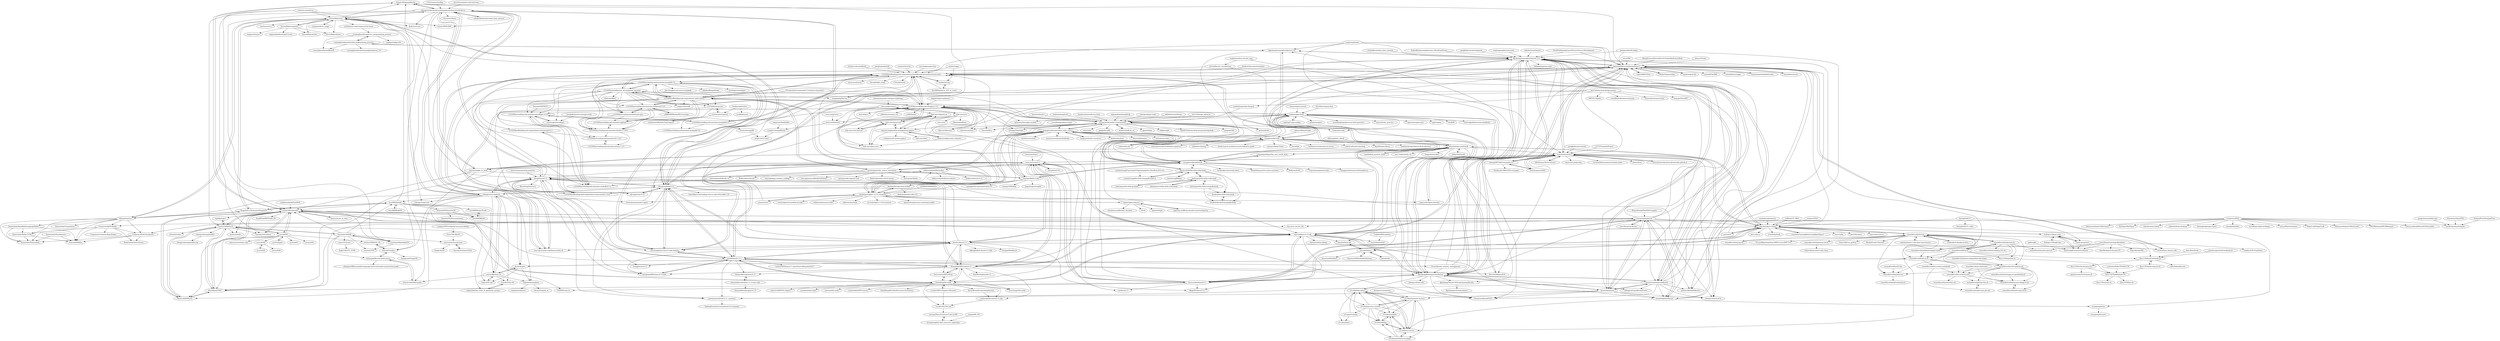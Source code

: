 digraph G {
"Simple-XX/SimpleKernel" -> "yifengyou/The-design-and-implementation-of-a-64-bit-os" ["e"=1]
"Simple-XX/SimpleKernel" -> "hurley25/hurlex-doc" ["e"=1]
"Simple-XX/SimpleKernel" -> "gatieme/LDD-LinuxDeviceDrivers" ["e"=1]
"RichardGong/PlayWithCompiler" -> "mengning/mykernel" ["e"=1]
"xiaowenxia/embedded-notes" -> "gatieme/LDD-LinuxDeviceDrivers" ["e"=1]
"dunwu/nginx-tutorial" -> "taobao/nginx-book" ["e"=1]
"nqdeng/7-days-nodejs" -> "taobao/nginx-book" ["e"=1]
"linux-kernel-labs/linux-kernel-labs.github.io" -> "tinyclub/linux-lab" ["e"=1]
"yifengyou/The-design-and-implementation-of-a-64-bit-os" -> "Simple-XX/SimpleKernel" ["e"=1]
"yifengyou/The-design-and-implementation-of-a-64-bit-os" -> "yifengyou/linux-0.12"
"yifengyou/The-design-and-implementation-of-a-64-bit-os" -> "tobegit3hub/understand_linux_process" ["e"=1]
"yifengyou/The-design-and-implementation-of-a-64-bit-os" -> "wlmnzf/oranges"
"yifengyou/The-design-and-implementation-of-a-64-bit-os" -> "kiukotsu/ucore" ["e"=1]
"yifengyou/The-design-and-implementation-of-a-64-bit-os" -> "yifengyou/sparrow" ["e"=1]
"yifengyou/The-design-and-implementation-of-a-64-bit-os" -> "chyyuu/simple_os_book" ["e"=1]
"yifengyou/The-design-and-implementation-of-a-64-bit-os" -> "woai3c/MIT6.828" ["e"=1]
"yifengyou/The-design-and-implementation-of-a-64-bit-os" -> "yourtion/30dayMakeOS" ["e"=1]
"yifengyou/The-design-and-implementation-of-a-64-bit-os" -> "yifengyou/os-elephant"
"yifengyou/The-design-and-implementation-of-a-64-bit-os" -> "ranxian/xv6-chinese" ["e"=1]
"yifengyou/The-design-and-implementation-of-a-64-bit-os" -> "doctording/os"
"yifengyou/The-design-and-implementation-of-a-64-bit-os" -> "ultraji/linux-0.12"
"yifengyou/The-design-and-implementation-of-a-64-bit-os" -> "foxsen/archbase" ["e"=1]
"yifengyou/The-design-and-implementation-of-a-64-bit-os" -> "StevenBaby/onix"
"ranxian/xv6-chinese" -> "hurley25/hurlex-doc" ["e"=1]
"y123456yz/reading-and-annotate-mongodb-3.6" -> "y123456yz/reading-and-annotate-wiredtiger-3.0.0"
"y123456yz/reading-and-annotate-mongodb-3.6" -> "y123456yz/middleware_development_learning"
"y123456yz/reading-and-annotate-mongodb-3.6" -> "y123456yz/reading-and-annotate-mongodb-4.4"
"y123456yz/reading-and-annotate-mongodb-3.6" -> "y123456yz/Reading-and-comprehense-redis-cluster"
"y123456yz/reading-and-annotate-mongodb-3.6" -> "y123456yz/Reading-and-comprehense-linux-Kernel-network-protocol-stack"
"y123456yz/reading-and-annotate-mongodb-3.6" -> "y123456yz/reading-and-annotate-mongodb-5.0"
"y123456yz/reading-and-annotate-mongodb-3.6" -> "y123456yz/reading-and-annotate-docker-17.05.0"
"y123456yz/reading-and-annotate-mongodb-3.6" -> "y123456yz/reading-and-annotate-rocketmq-3.4.6"
"y123456yz/reading-and-annotate-mongodb-3.6" -> "y123456yz/reading-and-annotate-rocksdb-6.1.2"
"y123456yz/reading-and-annotate-mongodb-3.6" -> "yuanrongxi/wiredtiger"
"y123456yz/reading-and-annotate-mongodb-3.6" -> "wiredtiger/wiredtiger" ["e"=1]
"y123456yz/reading-and-annotate-mongodb-3.6" -> "y123456yz/tcprstat"
"y123456yz/reading-and-annotate-mongodb-3.6" -> "percona/percona-server-mongodb" ["e"=1]
"y123456yz/reading-and-annotate-mongodb-3.6" -> "y123456yz/reading-code-of-nginx-1.9.2"
"y123456yz/reading-and-annotate-mongodb-3.6" -> "alibaba/MongoShake" ["e"=1]
"yianwillis/vimcdoc" -> "gatieme/LDD-LinuxDeviceDrivers" ["e"=1]
"ongmanibaimihong/book" -> "huangzworks/redis-3.0-annotated" ["e"=1]
"russelltao/geektime-nginx" -> "huangzworks/annotated_redis_source" ["e"=1]
"lubanproj/grpc-read" -> "huangzworks/redis-3.0-annotated" ["e"=1]
"zavg/linux-0.01" -> "yuan-xy/Linux-0.11" ["e"=1]
"liexusong/linux-source-code-analyze" -> "gatieme/LDD-LinuxDeviceDrivers" ["e"=1]
"liexusong/linux-source-code-analyze" -> "y123456yz/Reading-and-comprehense-linux-Kernel-network-protocol-stack" ["e"=1]
"liexusong/linux-source-code-analyze" -> "beride/linux0.11-1" ["e"=1]
"liexusong/linux-source-code-analyze" -> "yifengyou/linux-0.12" ["e"=1]
"CodeboxIDE/codebox" -> "tinyclub/cloud-lab" ["e"=1]
"PacktPublishing/Linux-Device-Drivers-Development" -> "gatieme/LDD-LinuxDeviceDrivers" ["e"=1]
"PacktPublishing/Linux-Device-Drivers-Development" -> "figozhang/runninglinuxkernel_4.0" ["e"=1]
"cinience/RedisStudio" -> "huangzworks/redis" ["e"=1]
"makelinux/linux_kernel_map" -> "x2c3z4/kernel_visualization" ["e"=1]
"makelinux/linux_kernel_map" -> "tinyclub/linux-lab" ["e"=1]
"justinyhuang/Functional-Programming-For-The-Rest-of-Us-Cn" -> "justinyhuang/the-little-mongodb-book-cn" ["e"=1]
"LCTT/TranslateProject" -> "tinyclub/linux-lab" ["e"=1]
"yangtong/ebooks" -> "figozhang/runninglinuxkernel_4.0" ["e"=1]
"yangtong/ebooks" -> "y123456yz/Reading-and-comprehense-linux-Kernel-network-protocol-stack" ["e"=1]
"yangtong/ebooks" -> "figozhang/Running-LinuxKernel" ["e"=1]
"yangtong/ebooks" -> "figozhang/runninglinuxkernel_5.0" ["e"=1]
"yangtong/ebooks" -> "gatieme/LDD-LinuxDeviceDrivers" ["e"=1]
"yangtong/ebooks" -> "ljrcore/LearningLinuxKernel" ["e"=1]
"shihyu/python_ebook" -> "tinyclub/open-shell-book" ["e"=1]
"seaswalker/tiny-os" -> "fuujiro/OS_lab"
"seaswalker/tiny-os" -> "yifengyou/os-elephant"
"seaswalker/tiny-os" -> "elephantos/elephant"
"seaswalker/tiny-os" -> "Cooi-Boi/Tiny-OS"
"seaswalker/tiny-os" -> "liracle/codeOfAssembly"
"seaswalker/tiny-os" -> "doctording/os"
"ruiers/os-tutorial-cn" -> "StevenBaby/onix" ["e"=1]
"ruiers/os-tutorial-cn" -> "hurley25/hurlex-doc" ["e"=1]
"ruiers/os-tutorial-cn" -> "hurley25/Hurlex-II" ["e"=1]
"ruiers/os-tutorial-cn" -> "yifengyou/linux-0.12" ["e"=1]
"ljrcore/linuxmooc" -> "ljrcore/LearningLinuxKernel"
"ljrcore/linuxmooc" -> "figozhang/runninglinuxkernel_4.0"
"ljrcore/linuxmooc" -> "ChinaLinuxKernel/CLK" ["e"=1]
"ljrcore/linuxmooc" -> "figozhang/Running-LinuxKernel"
"ljrcore/linuxmooc" -> "mengning/linuxkernel"
"ljrcore/linuxmooc" -> "21cnbao/memory-courses"
"ljrcore/linuxmooc" -> "y123456yz/Reading-and-comprehense-linux-Kernel-network-protocol-stack"
"ljrcore/linuxmooc" -> "jasonactions/linux2.6.11_comment"
"ljrcore/linuxmooc" -> "yifengyou/learn-kvm" ["e"=1]
"ljrcore/linuxmooc" -> "mengning/mykernel"
"johnzeng/rocksdb-doc-cn" -> "y123456yz/reading-and-annotate-rocksdb-6.1.2" ["e"=1]
"y123456yz/middleware_development_learning" -> "y123456yz/Reading-and-comprehense-redis-cluster"
"y123456yz/middleware_development_learning" -> "y123456yz/reading-and-annotate-mongodb-3.6"
"y123456yz/middleware_development_learning" -> "y123456yz/Reading-and-comprehense-linux-Kernel-network-protocol-stack"
"y123456yz/middleware_development_learning" -> "y123456yz/reading-and-annotate-rocksdb-6.1.2"
"y123456yz/middleware_development_learning" -> "y123456yz/reading-code-of-nginx-1.9.2"
"y123456yz/middleware_development_learning" -> "y123456yz/reading-and-annotate-wiredtiger-3.0.0"
"y123456yz/middleware_development_learning" -> "y123456yz/tcprstat"
"y123456yz/middleware_development_learning" -> "y123456yz/reading-and-annotate-quic" ["e"=1]
"y123456yz/middleware_development_learning" -> "y123456yz/reading-and-annotate-rocketmq-3.4.6"
"y123456yz/middleware_development_learning" -> "y123456yz/reading-and-annotate-docker-17.05.0"
"y123456yz/middleware_development_learning" -> "menwenjun/redis_source_annotation"
"y123456yz/middleware_development_learning" -> "snipercy/leveldb" ["e"=1]
"y123456yz/middleware_development_learning" -> "PikaLabs/floyd" ["e"=1]
"y123456yz/middleware_development_learning" -> "chronolaw/annotated_nginx" ["e"=1]
"y123456yz/middleware_development_learning" -> "wangbojing/NtyTcp" ["e"=1]
"cjl3080434008/2014" -> "jianfengye/nginx-1.0.14_comment" ["e"=1]
"aneasystone/mysql-deadlocks" -> "huangzworks/annotated_redis_source" ["e"=1]
"BiscuitOS/BiscuitOS" -> "figozhang/runninglinuxkernel_4.0" ["e"=1]
"hurley25/hurlex-doc" -> "hurley25/Hurlex-II"
"hurley25/hurlex-doc" -> "SilverRainZ/OS67" ["e"=1]
"hurley25/hurlex-doc" -> "ranxian/xv6-chinese" ["e"=1]
"hurley25/hurlex-doc" -> "hurley25/wiki"
"hurley25/hurlex-doc" -> "flaneur2020/fleurix"
"hurley25/hurlex-doc" -> "mengning/mykernel"
"hurley25/hurlex-doc" -> "Simple-XX/SimpleKernel" ["e"=1]
"hurley25/hurlex-doc" -> "chyyuu/os_kernel_lab" ["e"=1]
"hurley25/hurlex-doc" -> "yyu/osfs00"
"hurley25/hurlex-doc" -> "DeathKing/hit-oslab"
"hurley25/hurlex-doc" -> "SmallPond/MIT6.828_OS" ["e"=1]
"hurley25/hurlex-doc" -> "tinyclub/linux-0.11-lab"
"hurley25/hurlex-doc" -> "chyyuu/ucore_os_docs" ["e"=1]
"hurley25/hurlex-doc" -> "yourtion/30dayMakeOS" ["e"=1]
"hurley25/hurlex-doc" -> "wgtdkp/wgtcc" ["e"=1]
"apachecn/prob140-textbook-zh" -> "Kivy-CN/data8-textbook-zh" ["e"=1]
"loveveryday/linux0.11" -> "tinyclub/linux-0.11-lab"
"loveveryday/linux0.11" -> "yuan-xy/Linux-0.11"
"loveveryday/linux0.11" -> "run/linux0.11"
"loveveryday/linux0.11" -> "figozhang/Running-LinuxKernel"
"loveveryday/linux0.11" -> "y123456yz/Reading-and-comprehense-linux-Kernel-network-protocol-stack"
"loveveryday/linux0.11" -> "figozhang/runninglinuxkernel_4.0"
"loveveryday/linux0.11" -> "mengning/mykernel"
"loveveryday/linux0.11" -> "tinyclub/open-c-book"
"loveveryday/linux0.11" -> "gatieme/LDD-LinuxDeviceDrivers"
"loveveryday/linux0.11" -> "SilverRainZ/OS67" ["e"=1]
"loveveryday/linux0.11" -> "Akagi201/linux-0.11"
"loveveryday/linux0.11" -> "VOID001/neu-os"
"beride/linux0.11-1" -> "mengchao666/Linux-0.11code" ["e"=1]
"beride/linux0.11-1" -> "liexusong/linux-source-code-analyze" ["e"=1]
"beride/linux0.11-1" -> "Camio1945/linux-0.11-quickstart-debug-bochs2.7"
"beride/linux0.11-1" -> "Wangzhike/HIT-Linux-0.11"
"beride/linux0.11-1" -> "yuan-xy/Linux-0.11"
"beride/linux0.11-1" -> "karottc/linux-0.11"
"beride/linux0.11-1" -> "ultraji/linux-0.12"
"beride/linux0.11-1" -> "wanggx/Linux1.0"
"beride/linux0.11-1" -> "DeathKing/hit-oslab"
"beride/linux0.11-1" -> "yifengyou/linux-0.12"
"beride/linux0.11-1" -> "jasonactions/linux2.6.11_comment"
"beride/linux0.11-1" -> "figozhang/Running-LinuxKernel"
"beride/linux0.11-1" -> "theanarkh/read-linux-0.11"
"beride/linux0.11-1" -> "0voice/kernel_memory_management" ["e"=1]
"wizardforcel/think-dast-zh" -> "wizardforcel/llthw-zh"
"wizardforcel/think-dast-zh" -> "wizardforcel/web-hacking-101-zh"
"wizardforcel/think-dast-zh" -> "wizardforcel/lcthw-zh"
"wizardforcel/think-dast-zh" -> "wizardforcel/think-os-zh"
"wizardforcel/think-dast-zh" -> "Kivy-CN/lmpythw-zh"
"wizardforcel/think-dast-zh" -> "wizardforcel/modern-java-zh"
"Kivy-CN/lmpythw-zh" -> "Kivy-CN/ThinkPython-CN"
"haproxy-unofficial-obsolete-mirrors/haproxy" -> "nginx/nginx-releases" ["e"=1]
"martinezjavier/ldd3" -> "duxing2007/ldd3-examples-3.x" ["e"=1]
"martinezjavier/ldd3" -> "gatieme/LDD-LinuxDeviceDrivers" ["e"=1]
"karlseguin/the-little-mongodb-book" -> "karlseguin/the-little-redis-book" ["e"=1]
"karlseguin/the-little-mongodb-book" -> "ilivebox/the-little-mongodb-book" ["e"=1]
"karlseguin/the-little-mongodb-book" -> "ilivebox/the-little-redis-book" ["e"=1]
"bagder/http2-explained" -> "y123456yz/reading-code-of-nginx-1.9.2" ["e"=1]
"21cnbao/simplefs" -> "21cnbao/libdep"
"21cnbao/simplefs" -> "21cnbao/io-courses"
"feiskyer/linux-perf-examples" -> "y123456yz/Reading-and-comprehense-linux-Kernel-network-protocol-stack" ["e"=1]
"feiskyer/linux-perf-examples" -> "mengning/linuxkernel" ["e"=1]
"xuzhongxing/fuchsia-notes" -> "figozhang/runninglinuxkernel_4.0" ["e"=1]
"suxin1412/suos" -> "Angle145/FSC_STOS"
"wizardforcel/llthw-zh" -> "wizardforcel/lcthw-zh"
"wizardforcel/llthw-zh" -> "wizardforcel/lmpythw-zh"
"wizardforcel/llthw-zh" -> "wizardforcel/think-dast-zh"
"wizardforcel/llthw-zh" -> "wizardforcel/ml-for-humans-zh"
"wizardforcel/llthw-zh" -> "Kivy-CN/lmpythw-zh"
"wizardforcel/llthw-zh" -> "wizardforcel/think-os-zh"
"wizardforcel/llthw-zh" -> "Kivy-CN/data8-textbook-zh"
"zchrissirhcz/osask-linux" -> "lengly/myOS"
"zchrissirhcz/osask-linux" -> "cherishsir/ubuntu230os"
"pengan1987/computer-museum-dnbwg" -> "VictorYXL/MyOS" ["e"=1]
"mengning/mykernel" -> "jserv/kernel-in-kernel" ["e"=1]
"mengning/mykernel" -> "mengning/linuxkernel"
"mengning/mykernel" -> "figozhang/runninglinuxkernel_4.0"
"mengning/mykernel" -> "mengning/menu"
"mengning/mykernel" -> "hurley25/hurlex-doc"
"mengning/mykernel" -> "SilverRainZ/OS67" ["e"=1]
"mengning/mykernel" -> "ljrcore/linuxmooc"
"mengning/mykernel" -> "loveveryday/linux0.11"
"mengning/mykernel" -> "figozhang/Running-LinuxKernel"
"mengning/mykernel" -> "ljrcore/LearningLinuxKernel"
"mengning/mykernel" -> "tinyclub/linux-lab"
"mengning/mykernel" -> "gatieme/LDD-LinuxDeviceDrivers"
"mengning/mykernel" -> "gatieme/KernelInKernel"
"mengning/mykernel" -> "chyyuu/os_kernel_lab" ["e"=1]
"mengning/mykernel" -> "tinyclub/open-c-book"
"Kivy-CN/data8-textbook-zh" -> "Kivy-CN/think-comp-2e-zh"
"Kivy-CN/data8-textbook-zh" -> "data-8/data8assets" ["e"=1]
"Kivy-CN/data8-textbook-zh" -> "Kivy-CN/ml-for-humans-zh"
"wangbojing/NtyTcp" -> "y123456yz/Reading-and-comprehense-linux-Kernel-network-protocol-stack" ["e"=1]
"daoluan/decode-memcached" -> "jianfengye/nginx-1.0.14_comment"
"daoluan/decode-memcached" -> "y123456yz/Reading-and-comprehense-memcached-1.4.22"
"daoluan/decode-memcached" -> "daoluan/decode-redis-2.8"
"alibaba/cloud-kernel" -> "figozhang/runninglinuxkernel_4.0" ["e"=1]
"SummerGift/EmbeddedSystem" -> "tinyclub/elinux" ["e"=1]
"DocsHome/nginx-docs" -> "taobao/nginx-book" ["e"=1]
"nginx/nginx-releases" -> "nmathewson/libevent_obsolete" ["e"=1]
"nginx/nginx-releases" -> "jianfengye/nginx-1.0.14_comment"
"nginx/nginx-releases" -> "haproxy-unofficial-obsolete-mirrors/haproxy" ["e"=1]
"nginx/nginx-releases" -> "v8/v8" ["e"=1]
"nginx/nginx-releases" -> "taobao/nginx-book"
"nginx/nginx-releases" -> "apache/httpd" ["e"=1]
"yifengyou/linux-0.12" -> "ultraji/linux-0.12"
"yifengyou/linux-0.12" -> "sky-big/Linux-0.12"
"yifengyou/linux-0.12" -> "yifengyou/The-design-and-implementation-of-a-64-bit-os"
"yifengyou/linux-0.12" -> "yifengyou/os-elephant"
"yifengyou/linux-0.12" -> "liexusong/linux-source-code-analyze" ["e"=1]
"yifengyou/linux-0.12" -> "oldlinux-web/oldlinux-files"
"yifengyou/linux-0.12" -> "yifengyou/learn-kvm" ["e"=1]
"yifengyou/linux-0.12" -> "beride/linux0.11-1"
"yifengyou/linux-0.12" -> "gatieme/LDD-LinuxDeviceDrivers"
"yifengyou/linux-0.12" -> "SmartKeyerror/reading-source-code-of-leveldb-1.23" ["e"=1]
"yifengyou/linux-0.12" -> "karottc/linux-0.11"
"yifengyou/linux-0.12" -> "mengchao666/Linux-0.11code" ["e"=1]
"yifengyou/linux-0.12" -> "StevenBaby/onix"
"yifengyou/linux-0.12" -> "yuan-xy/Linux-0.11"
"yifengyou/linux-0.12" -> "jasonactions/linux2.6.11_comment"
"Kivy-CN/ml-for-humans-zh" -> "apachecn/ml-for-humans-zh"
"Kivy-CN/ml-for-humans-zh" -> "Kivy-CN/ThinkPython-CN"
"yifengyou/os-elephant" -> "seaswalker/tiny-os"
"yifengyou/os-elephant" -> "yifengyou/linux-0.12"
"yifengyou/os-elephant" -> "StevenBaby/onix"
"yifengyou/os-elephant" -> "yifengyou/The-design-and-implementation-of-a-64-bit-os"
"yifengyou/os-elephant" -> "ultraji/linux-0.12"
"yifengyou/os-elephant" -> "elephantos/elephant"
"yifengyou/os-elephant" -> "fuujiro/OS_lab"
"yifengyou/os-elephant" -> "xukanshan/the_truth_of_operation_system"
"yifengyou/os-elephant" -> "doctording/os"
"yifengyou/os-elephant" -> "liracle/codeOfAssembly"
"yifengyou/os-elephant" -> "yifengyou/sparrow" ["e"=1]
"yifengyou/os-elephant" -> "Cooi-Boi/Tiny-OS"
"yifengyou/os-elephant" -> "Minep/lunaix-os"
"yifengyou/os-elephant" -> "hzcx998/xbook2"
"y123456yz/reading-and-annotate-rocksdb-6.1.2" -> "y123456yz/reading-and-annotate-wiredtiger-3.0.0"
"VictorYXL/MyOS" -> "zchrissirhcz/osask-linux"
"jasonactions/linux2.6.11_comment" -> "HaifengSun-Kira/Linux-Kernel-2.6-comment"
"y123456yz/reading-and-annotate-wiredtiger-3.0.0" -> "yuanrongxi/wiredtiger"
"y123456yz/reading-and-annotate-wiredtiger-3.0.0" -> "y123456yz/reading-and-annotate-mongodb-4.4"
"y123456yz/reading-and-annotate-wiredtiger-3.0.0" -> "y123456yz/reading-and-annotate-rocksdb-6.1.2"
"y123456yz/reading-and-annotate-wiredtiger-3.0.0" -> "y123456yz/reading-and-annotate-lxc-1.0.9"
"Tencent/CMONGO" -> "y123456yz/reading-and-annotate-wiredtiger-3.0.0" ["e"=1]
"21cnbao/process-courses" -> "21cnbao/memory-courses"
"21cnbao/process-courses" -> "21cnbao/io-courses"
"21cnbao/process-courses" -> "21cnbao/dts-demo"
"21cnbao/process-courses" -> "21cnbao/simplefs"
"21cnbao/process-courses" -> "21cnbao/libdep"
"21cnbao/process-courses" -> "21cnbao/training"
"21cnbao/process-courses" -> "21cnbao/meltdown-example"
"Kivy-CN/think-comp-2e-zh" -> "Kivy-CN/ThinkPython-CN"
"Kivy-CN/think-comp-2e-zh" -> "Kivy-CN/data8-textbook-zh"
"wizardforcel/eloquent-js-3e-zh" -> "liukun-lk/awesome-ruby-china" ["e"=1]
"21cnbao/dts-demo" -> "21cnbao/io-courses"
"21cnbao/dts-demo" -> "21cnbao/simplefs"
"21cnbao/dts-demo" -> "21cnbao/libdep"
"21cnbao/dts-demo" -> "21cnbao/memory-courses"
"21cnbao/dts-demo" -> "21cnbao/linux"
"y123456yz/reading-and-annotate-docker-17.05.0" -> "y123456yz/reading-and-annotate-lxc-1.0.9"
"y123456yz/reading-and-annotate-docker-17.05.0" -> "y123456yz/reading-and-annotate-mesos-1.2.0"
"y123456yz/reading-and-annotate-docker-17.05.0" -> "y123456yz/reading-and-annotate-nghttp2"
"21cnbao/meltdown-example" -> "21cnbao/simplefs"
"21cnbao/meltdown-example" -> "21cnbao/libdep"
"21cnbao/meltdown-example" -> "21cnbao/io-courses"
"wizardforcel/chinese-independent-developer" -> "wizardforcel/ml-for-humans-zh"
"21cnbao/memory-courses" -> "21cnbao/io-courses"
"21cnbao/memory-courses" -> "21cnbao/simplefs"
"21cnbao/memory-courses" -> "21cnbao/process-courses"
"21cnbao/memory-courses" -> "21cnbao/libdep"
"21cnbao/memory-courses" -> "21cnbao/dts-demo"
"21cnbao/memory-courses" -> "21cnbao/meltdown-example"
"21cnbao/io-courses" -> "21cnbao/simplefs"
"21cnbao/io-courses" -> "21cnbao/memory-courses"
"21cnbao/io-courses" -> "21cnbao/libdep"
"21cnbao/io-courses" -> "21cnbao/dts-demo"
"21cnbao/io-courses" -> "21cnbao/meltdown-example"
"21cnbao/libdep" -> "21cnbao/simplefs"
"21cnbao/libdep" -> "21cnbao/io-courses"
"theanarkh/read-linux-0.11" -> "theanarkh/read-linux-1.2.13-net-code"
"theanarkh/read-linux-1.2.13-net-code" -> "theanarkh/read-linux-0.11"
"theanarkh/read-linux-1.2.13-net-code" -> "theanarkh/read-nginx-0.1.0"
"wizardforcel/LeetCode" -> "wizardforcel/lmpythw-zh"
"hzcx998/Book-OS-old" -> "hzcx998/XBook"
"wizardforcel/scikit-learn-doc-zh" -> "wizardforcel/pandas-doc-zh"
"wizardforcel/ml-for-humans-zh" -> "wizardforcel/lmpythw-zh"
"wizardforcel/ml-for-humans-zh" -> "wizardforcel/ds-ai-tech-notes"
"wizardforcel/ml-for-humans-zh" -> "wizardforcel/fastai-num-linalg-v2-zh"
"wizardforcel/ml-for-humans-zh" -> "wizardforcel/pandas-doc-zh"
"wizardforcel/ml-for-humans-zh" -> "wizardforcel/think-comp-2e-zh"
"hzcx998/XBook" -> "hzcx998/Book-OS-old"
"fuujiro/OS_lab" -> "seaswalker/tiny-os"
"wizardforcel/ds-ai-tech-notes" -> "wizardforcel/fastai-num-linalg-v2-zh"
"wizardforcel/ds-ai-tech-notes" -> "wizardforcel/pandas-doc-zh"
"wizardforcel/ds-ai-tech-notes" -> "wizardforcel/pytorch-doc-zh"
"wizardforcel/think-comp-2e-zh" -> "wizardforcel/fastai-num-linalg-v2-zh"
"wizardforcel/nyu-mlif-notes" -> "wizardforcel/ds-ai-tech-notes"
"wizardforcel/nyu-mlif-notes" -> "wizardforcel/fastai-num-linalg-v2-zh"
"wizardforcel/lmpythw-zh" -> "wizardforcel/data8-textbook-zh"
"wizardforcel/pandas-doc-zh" -> "wizardforcel/scikit-learn-doc-zh"
"wizardforcel/android-app-sec-guidebook-zh" -> "wizardforcel/fastai-num-linalg-v2-zh"
"y123456yz/reading-and-annotate-mesos-1.2.0" -> "y123456yz/reading-and-annotate-lxc-1.0.9"
"wizardforcel/fastai-num-linalg-v2-zh" -> "wizardforcel/think-comp-2e-zh"
"oldratlee/translations" -> "huangzworks/redis-3.0-annotated" ["e"=1]
"yourtion/30dayMakeOS" -> "yourtion/YOS" ["e"=1]
"yourtion/30dayMakeOS" -> "Tassandar/OSASK" ["e"=1]
"me115/design_patterns" -> "huangzworks/redis-3.0-annotated" ["e"=1]
"hoverwinter/HIT-OSLab" -> "DeathKing/hit-oslab" ["e"=1]
"hoverwinter/HIT-OSLab" -> "Wangzhike/HIT-Linux-0.11" ["e"=1]
"CCExtractor/vardbg" -> "yifengyou/The-design-and-implementation-of-a-64-bit-os" ["e"=1]
"huangzworks/redis-3.0-annotated" -> "y123456yz/reading-code-of-nginx-1.9.2"
"huangzworks/redis-3.0-annotated" -> "chenshuo/muduo" ["e"=1]
"huangzworks/redis-3.0-annotated" -> "Tencent/libco" ["e"=1]
"huangzworks/redis-3.0-annotated" -> "redis/redis" ["e"=1]
"huangzworks/redis-3.0-annotated" -> "CodisLabs/codis" ["e"=1]
"huangzworks/redis-3.0-annotated" -> "EZLippi/Tinyhttpd" ["e"=1]
"huangzworks/redis-3.0-annotated" -> "google/leveldb" ["e"=1]
"huangzworks/redis-3.0-annotated" -> "maemual/raft-zh_cn" ["e"=1]
"huangzworks/redis-3.0-annotated" -> "huangzworks/annotated_redis_source"
"huangzworks/redis-3.0-annotated" -> "apache/brpc" ["e"=1]
"huangzworks/redis-3.0-annotated" -> "libevent/libevent" ["e"=1]
"huangzworks/redis-3.0-annotated" -> "talkgo/night" ["e"=1]
"huangzworks/redis-3.0-annotated" -> "qyuhen/book" ["e"=1]
"huangzworks/redis-3.0-annotated" -> "chai2010/advanced-go-programming-book" ["e"=1]
"huangzworks/redis-3.0-annotated" -> "pingcap/tidb" ["e"=1]
"maemual/raft-zh_cn" -> "huangzworks/redis-3.0-annotated" ["e"=1]
"yangyangwithgnu/the_new_world_linux" -> "tinyclub/open-shell-book" ["e"=1]
"yangyangwithgnu/the_new_world_linux" -> "huangzworks/redisbook" ["e"=1]
"SynestiaOS/SynestiaOS" -> "SynestiaOS/Documentation"
"SynestiaOS/SynestiaOS" -> "hzcx998/XBook"
"shuveb/containers-the-hard-way" -> "yifengyou/The-design-and-implementation-of-a-64-bit-os" ["e"=1]
"imarvinle/system-design-primer" -> "y123456yz/reading-code-of-nginx-1.9.2"
"imarvinle/system-design-primer" -> "HDT3213/godis" ["e"=1]
"imarvinle/system-design-primer" -> "rosedblabs/database-learning" ["e"=1]
"imarvinle/system-design-primer" -> "yanfeizhang/coder-kung-fu" ["e"=1]
"imarvinle/system-design-primer" -> "y123456yz/Reading-and-comprehense-redis-cluster"
"imarvinle/system-design-primer" -> "fenixsoft/awesome-fenix" ["e"=1]
"imarvinle/system-design-primer" -> "tang-jie/NettyRPC" ["e"=1]
"examplecode/mproxy" -> "tinyclub/open-c-book" ["e"=1]
"hackmysql/archive" -> "Lowercases/tcprstat"
"hackmysql/archive" -> "noodba/myawr" ["e"=1]
"openresty/nginx-tutorials" -> "taobao/nginx-book" ["e"=1]
"tobegit3hub/understand_linux_process" -> "yifengyou/The-design-and-implementation-of-a-64-bit-os" ["e"=1]
"hellogcc/100-gcc-tips" -> "hellogcc/100-gdb-tips" ["e"=1]
"hellogcc/100-gcc-tips" -> "leeyiw/cgdb-manual-in-chinese"
"hellogcc/100-gcc-tips" -> "tinyclub/open-c-book"
"hellogcc/100-gcc-tips" -> "andycai/cprimer"
"karlseguin/the-little-go-book" -> "karlseguin/the-little-redis-book" ["e"=1]
"StevenBaby/computer" -> "StevenBaby/onix"
"StevenBaby/computer" -> "StevenBaby/alinux"
"StevenBaby/computer" -> "eugenelepekhin/LogicCircuit"
"StevenBaby/computer" -> "StevenBaby/words"
"StevenBaby/computer" -> "ringgaard/sanos"
"karottc/linux-0.11" -> "yuan-xy/Linux-0.11"
"karottc/linux-0.11" -> "tinyclub/linux-0.11-lab"
"karottc/linux-0.11" -> "beride/linux0.11-1"
"karottc/linux-0.11" -> "Wangzhike/HIT-Linux-0.11"
"karottc/linux-0.11" -> "hust-open-atom-club/linux-insides-zh" ["e"=1]
"karottc/linux-0.11" -> "liexusong/linux-source-code-analyze" ["e"=1]
"karottc/linux-0.11" -> "mengchao666/Linux-0.11code" ["e"=1]
"karottc/linux-0.11" -> "yifengyou/linux-0.12"
"karottc/linux-0.11" -> "hoverwinter/HIT-OSLab" ["e"=1]
"karottc/linux-0.11" -> "ultraji/linux-0.12"
"karottc/linux-0.11" -> "dibingfa/flash-linux0.11-talk" ["e"=1]
"karottc/linux-0.11" -> "0voice/linux_kernel_wiki" ["e"=1]
"karottc/linux-0.11" -> "Simple-XX/SimpleKernel" ["e"=1]
"karottc/linux-0.11" -> "EZLippi/WebBench" ["e"=1]
"karottc/linux-0.11" -> "Akagi201/linux-0.11"
"yyu/osfs00" -> "yyu/OrangeS"
"yyu/osfs00" -> "yyu/osfs01"
"yyu/osfs00" -> "hurley25/hurlex-doc"
"yyu/osfs00" -> "hurley25/Hurlex-II"
"yyu/osfs00" -> "yyu/osfs03"
"yyu/osfs00" -> "SilverRainZ/OS67" ["e"=1]
"yyu/osfs00" -> "flaneur2020/fleurix"
"yyu/osfs00" -> "yyu/osfs06"
"yyu/osfs00" -> "whirlys/ORANGE_OS"
"yyu/osfs00" -> "chyyuu/ucorebook_code" ["e"=1]
"chyyuu/ucore_os_docs" -> "hurley25/hurlex-doc" ["e"=1]
"linyiqun/Redis-Code" -> "menwenjun/redis_source_annotation"
"linyiqun/Redis-Code" -> "huangzworks/annotated_redis_source"
"linyiqun/Redis-Code" -> "huangzworks/redis-3.0-annotated"
"linyiqun/Redis-Code" -> "xiejingfa/the-annotated-redis-3.0"
"linyiqun/Redis-Code" -> "huangzworks/redisbook"
"linyiqun/Redis-Code" -> "huangzworks/redis"
"linyiqun/Redis-Code" -> "daoluan/decode-memcached"
"linyiqun/Redis-Code" -> "huangz1990/blog"
"linyiqun/Redis-Code" -> "JingchengLi/swapdb" ["e"=1]
"zyearn/zaver" -> "y123456yz/reading-code-of-nginx-1.9.2" ["e"=1]
"zyearn/zaver" -> "jianfengye/nginx-1.0.14_comment" ["e"=1]
"chyyuu/simple_os_book" -> "yifengyou/The-design-and-implementation-of-a-64-bit-os" ["e"=1]
"chyyuu/simple_os_book" -> "hurley25/hurlex-doc" ["e"=1]
"chyyuu/simple_os_book" -> "tinyclub/open-shell-book" ["e"=1]
"chyyuu/simple_os_book" -> "flaneur2020/fleurix" ["e"=1]
"chyyuu/simple_os_book" -> "tinyclub/linux-0.11-lab" ["e"=1]
"hurley25/Hurlex-II" -> "hurley25/hurlex-doc"
"hurley25/Hurlex-II" -> "SilverRainZ/OS67" ["e"=1]
"hurley25/Hurlex-II" -> "hurley25/wiki"
"hurley25/Hurlex-II" -> "flaneur2020/fleurix"
"hurley25/Hurlex-II" -> "ranxian/xv6-chinese" ["e"=1]
"hurley25/Hurlex-II" -> "wgtdkp/wgtcc" ["e"=1]
"hurley25/Hurlex-II" -> "yyu/osfs00"
"hurley25/Hurlex-II" -> "szhou42/osdev" ["e"=1]
"hurley25/Hurlex-II" -> "Tassandar/OSASK"
"hurley25/Hurlex-II" -> "VOID001/neu-os"
"hurley25/Hurlex-II" -> "zhengruohuang/toddler"
"ljrcore/LearningLinuxKernel" -> "ljrcore/linuxmooc"
"ljrcore/LearningLinuxKernel" -> "figozhang/runninglinuxkernel_4.0"
"ljrcore/LearningLinuxKernel" -> "yifengyou/LinuxKernelTravel"
"ljrcore/LearningLinuxKernel" -> "figozhang/Running-LinuxKernel"
"ljrcore/LearningLinuxKernel" -> "gatieme/KernelInKernel"
"ljrcore/LearningLinuxKernel" -> "y123456yz/Reading-and-comprehense-linux-Kernel-network-protocol-stack"
"ljrcore/LearningLinuxKernel" -> "yifengyou/learn-kvm" ["e"=1]
"ljrcore/LearningLinuxKernel" -> "jasonactions/linux2.6.11_comment"
"ljrcore/LearningLinuxKernel" -> "ChinaLinuxKernel/CLK" ["e"=1]
"ljrcore/LearningLinuxKernel" -> "mengning/linuxkernel"
"ljrcore/LearningLinuxKernel" -> "gatieme/LDD-LinuxDeviceDrivers"
"hellogcc/100-gdb-tips" -> "hellogcc/100-gcc-tips" ["e"=1]
"huangzworks/redis" -> "huangzworks/redisbook"
"huangzworks/redis" -> "huangzworks/redis-3.0-annotated"
"huangzworks/redis" -> "huangzworks/annotated_redis_source"
"huangzworks/redis" -> "taobao/nginx-book"
"huangzworks/redis" -> "waylau/spring-framework-4-reference" ["e"=1]
"huangzworks/redis" -> "looly/elasticsearch-definitive-guide-cn" ["e"=1]
"huangzworks/redis" -> "redis/redis-doc" ["e"=1]
"huangzworks/redis" -> "alibaba/rocketmq" ["e"=1]
"huangzworks/redis" -> "elasticsearch-cn/elasticsearch-definitive-guide" ["e"=1]
"huangzworks/redis" -> "tinyclub/open-shell-book"
"huangzworks/redis" -> "caoxinyu/RedisClient" ["e"=1]
"huangzworks/redis" -> "reeze/tipi" ["e"=1]
"huangzworks/redis" -> "waylau/essential-netty-in-action" ["e"=1]
"huangzworks/redis" -> "code4craft/netty-learning" ["e"=1]
"huangzworks/redis" -> "XiaoMi/open-falcon" ["e"=1]
"cherishsir/ubuntu230os" -> "zchrissirhcz/osask-linux"
"SilverRainZ/OS67" -> "hurley25/hurlex-doc" ["e"=1]
"SilverRainZ/OS67" -> "hurley25/Hurlex-II" ["e"=1]
"SilverRainZ/OS67" -> "flaneur2020/fleurix" ["e"=1]
"DeathKing/hit-oslab" -> "hoverwinter/HIT-OSLab" ["e"=1]
"DeathKing/hit-oslab" -> "Wangzhike/HIT-Linux-0.11"
"DeathKing/hit-oslab" -> "rccoder/HIT-OS-Lab"
"DeathKing/hit-oslab" -> "DeathKing/Hit-DataStructure-On-Scheme"
"DeathKing/hit-oslab" -> "rccoder/HIT-Computer-Network" ["e"=1]
"DeathKing/hit-oslab" -> "Kevin-Kevin/hit-operatingSystem"
"DeathKing/hit-oslab" -> "beride/linux0.11-1"
"DeathKing/hit-oslab" -> "yink12138/HITCS_Papers" ["e"=1]
"DeathKing/hit-oslab" -> "tinyclub/linux-0.11-lab"
"DeathKing/hit-oslab" -> "yamakasiluke/oslab"
"DeathKing/hit-oslab" -> "hurley25/hurlex-doc"
"DeathKing/hit-oslab" -> "haohuaijin/hit-linux-0.11-lab"
"DeathKing/hit-oslab" -> "steverao/hit-oslab"
"DeathKing/hit-oslab" -> "richardodliu/HIT-Courses" ["e"=1]
"DeathKing/hit-oslab" -> "iLoveTangY/hit-oslab"
"ilivebox/the-little-redis-book" -> "ilivebox/the-little-mongodb-book"
"mengchao666/Linux-0.11code" -> "beride/linux0.11-1" ["e"=1]
"Embedfire/embed_linux_tutorial" -> "figozhang/runninglinuxkernel_4.0" ["e"=1]
"EmbedXj/OperatingSystems.ThreeEasyPieces" -> "figozhang/runninglinuxkernel_4.0" ["e"=1]
"hzcx998/xbook2" -> "hzcx998/BookOS"
"hzcx998/xbook2" -> "hzcx998/XBook"
"hzcx998/xbook2" -> "SynestiaOS/SynestiaOS"
"hzcx998/xbook2" -> "seaswalker/tiny-os"
"hzcx998/xbook2" -> "hzcx998/Book-OS-old"
"hzcx998/xbook2" -> "DragonOS-Community/DragonOS" ["e"=1]
"hzcx998/xbook2" -> "hurley25/hurlex-doc"
"hzcx998/xbook2" -> "wlmnzf/oranges"
"hzcx998/xbook2" -> "Simple-XX/SimpleKernel" ["e"=1]
"figozhang/runninglinuxkernel_5.0" -> "figozhang/runninglinuxkernel_4.0"
"figozhang/runninglinuxkernel_5.0" -> "figozhang/Running-LinuxKernel"
"figozhang/runninglinuxkernel_5.0" -> "runninglinuxkernel/arm64_programming_practice"
"figozhang/runninglinuxkernel_5.0" -> "ChinaLinuxKernel/CLK" ["e"=1]
"chobits/tapip" -> "y123456yz/Reading-and-comprehense-linux-Kernel-network-protocol-stack" ["e"=1]
"chobits/tapip" -> "run/kernel-tcp" ["e"=1]
"liracle/codeOfAssembly" -> "lichuang/x86-asm-book-source"
"ilivebox/the-little-mongodb-book" -> "ilivebox/the-little-redis-book"
"21cnbao/training" -> "21cnbao/linux"
"21cnbao/training" -> "21cnbao/dts-demo"
"xlab-uiuc/cdep-fse-ae" -> "xlab-uiuc/openctest"
"xlab-uiuc/cdep-fse-ae" -> "tianyin/configuration-management-papers"
"xlab-uiuc/cdep-fse-ae" -> "xlab-uiuc/ctest-prio-ae"
"xlab-uiuc/cdep-fse-ae" -> "xlab-uiuc/open-cevo"
"mengning/menu" -> "mengning/linuxnet"
"acpipe/HIT_DS" -> "bicongwang/hit-data_structure_algorithm"
"yyu/osfs05" -> "yyu/osfs06"
"yyu/osfs06" -> "yyu/osfs05"
"yyu/osfs06" -> "yyu/osfs09"
"Tsunaou/mongodb" -> "tangruize/tlc-cmd"
"wizardforcel/markdown-simple-world" -> "wizardforcel/think-os-zh"
"zedshaw/learn-c-the-hard-way-lectures" -> "wizardforcel/lcthw-zh" ["e"=1]
"d0u9/Linux-Device-Driver" -> "tinyclub/linux-lab" ["e"=1]
"yangminz/bcst_csapp" -> "StevenBaby/onix" ["e"=1]
"coderit666/CNote" -> "gatieme/LDD-LinuxDeviceDrivers" ["e"=1]
"0voice/linux_kernel_wiki" -> "gatieme/LDD-LinuxDeviceDrivers" ["e"=1]
"JasonLai256/the-little-redis-book" -> "justinyhuang/the-little-mongodb-book-cn"
"JasonLai256/the-little-redis-book" -> "huangzworks/annotated_redis_source"
"JasonLai256/the-little-redis-book" -> "karlseguin/the-little-redis-book"
"JasonLai256/the-little-redis-book" -> "ilivebox/the-little-mongodb-book"
"JasonLai256/the-little-redis-book" -> "ilivebox/the-little-redis-book"
"JasonLai256/the-little-redis-book" -> "jasonGeng88/blog" ["e"=1]
"JasonLai256/the-little-redis-book" -> "huangzworks/redisbook"
"akandratovich/the-little-redis-book" -> "karlseguin/the-little-redis-book" ["e"=1]
"hangyan/docker-resources" -> "huangzworks/annotated_redis_source" ["e"=1]
"yanfeizhang/coder-kung-fu" -> "huangzworks/redis-3.0-annotated" ["e"=1]
"HardySimpson/zlog" -> "gatieme/LDD-LinuxDeviceDrivers" ["e"=1]
"justinyhuang/the-little-mongodb-book-cn" -> "JasonLai256/the-little-redis-book"
"tinyclub/linux-0.11-lab" -> "yuan-xy/Linux-0.11"
"tinyclub/linux-0.11-lab" -> "tinyclub/linux-lab"
"tinyclub/linux-0.11-lab" -> "loveveryday/linux0.11"
"tinyclub/linux-0.11-lab" -> "karottc/linux-0.11"
"tinyclub/linux-0.11-lab" -> "figozhang/runninglinuxkernel_4.0"
"tinyclub/linux-0.11-lab" -> "figozhang/Running-LinuxKernel"
"tinyclub/linux-0.11-lab" -> "Wangzhike/HIT-Linux-0.11"
"tinyclub/linux-0.11-lab" -> "DeathKing/hit-oslab"
"tinyclub/linux-0.11-lab" -> "tinyclub/cloud-lab"
"tinyclub/linux-0.11-lab" -> "tinyclub/open-c-book"
"tinyclub/linux-0.11-lab" -> "mengning/linuxkernel"
"tinyclub/linux-0.11-lab" -> "Akagi201/linux-0.11"
"tinyclub/linux-0.11-lab" -> "hurley25/hurlex-doc"
"tinyclub/linux-0.11-lab" -> "chenshuo/linux-debug" ["e"=1]
"tinyclub/linux-0.11-lab" -> "tinyclub/linux-doc"
"tinyclub/open-shell-book" -> "tinyclub/open-c-book"
"tinyclub/open-shell-book" -> "meetbill/op_practice_book" ["e"=1]
"tinyclub/open-shell-book" -> "tinyclub/elinux"
"tinyclub/open-shell-book" -> "taobao/nginx-book"
"tinyclub/open-shell-book" -> "huangzworks/redisbook"
"tinyclub/open-shell-book" -> "yangyangwithgnu/the_new_world_linux" ["e"=1]
"tinyclub/open-shell-book" -> "chyyuu/simple_os_book" ["e"=1]
"tinyclub/open-shell-book" -> "tinyclub/linux-doc"
"tinyclub/open-shell-book" -> "huangzworks/redis"
"tinyclub/open-shell-book" -> "tinyclub/linux-lab"
"tinyclub/open-shell-book" -> "figozhang/Running-LinuxKernel"
"tinyclub/open-shell-book" -> "me115/linuxtools_rst" ["e"=1]
"tinyclub/open-shell-book" -> "fengyuhetao/shell" ["e"=1]
"tinyclub/open-shell-book" -> "52fhy/shell-book" ["e"=1]
"tinyclub/open-shell-book" -> "tinyclub/linux-0.11-lab"
"nieklinnenbank/FreeNOS" -> "hurley25/hurlex-doc" ["e"=1]
"runninglinuxkernel/arm64_programming_practice" -> "runninglinuxkernel/riscv_programming_practice"
"runninglinuxkernel/arm64_programming_practice" -> "runninglinuxkernel/BenOS"
"runninglinuxkernel/arm64_programming_practice" -> "runninglinuxkernel/runninglinuxkernel_5.0"
"runninglinuxkernel/arm64_programming_practice" -> "figozhang/runninglinuxkernel_5.0"
"tinyclub/elinux" -> "phodal/eks" ["e"=1]
"tinyclub/elinux" -> "tinyclub/open-c-book"
"tinyclub/elinux" -> "tinyclub/linux-doc"
"tinyclub/elinux" -> "JesseGuoX/DoHard" ["e"=1]
"tinyclub/elinux" -> "SummerGift/EmbeddedSystem" ["e"=1]
"google/packetdrill" -> "y123456yz/Reading-and-comprehense-linux-Kernel-network-protocol-stack" ["e"=1]
"plctlab/riscv-operating-system-mooc" -> "runninglinuxkernel/riscv_programming_practice" ["e"=1]
"Wangzhike/HIT-Linux-0.11" -> "DeathKing/hit-oslab"
"Wangzhike/HIT-Linux-0.11" -> "hoverwinter/HIT-OSLab" ["e"=1]
"Wangzhike/HIT-Linux-0.11" -> "beride/linux0.11-1"
"Wangzhike/HIT-Linux-0.11" -> "karottc/linux-0.11"
"Wangzhike/HIT-Linux-0.11" -> "yuan-xy/Linux-0.11"
"Wangzhike/HIT-Linux-0.11" -> "TonyWriting/Linux0.11"
"Wangzhike/HIT-Linux-0.11" -> "tinyclub/linux-0.11-lab"
"Wangzhike/HIT-Linux-0.11" -> "mengchao666/Linux-0.11code" ["e"=1]
"Wangzhike/HIT-Linux-0.11" -> "haohuaijin/hit-linux-0.11-lab"
"Wangzhike/HIT-Linux-0.11" -> "ultraji/linux-0.12"
"Wangzhike/HIT-Linux-0.11" -> "figozhang/runninglinuxkernel_4.0"
"Wangzhike/HIT-Linux-0.11" -> "iLoveTangY/hit-oslab"
"Wangzhike/HIT-Linux-0.11" -> "theanarkh/read-linux-0.11"
"Wangzhike/HIT-Linux-0.11" -> "BiscuitOS/BiscuitOS" ["e"=1]
"Wangzhike/HIT-Linux-0.11" -> "hurley25/hurlex-doc"
"sieve-project/sieve" -> "xlab-uiuc/acto"
"sieve-project/sieve" -> "anvil-verifier/anvil"
"sieve-project/sieve" -> "xlab-uiuc/openctest"
"sieve-project/sieve" -> "xlab-uiuc/open-cevo"
"sieve-project/sieve" -> "tianyin/configuration-management-papers"
"sieve-project/sieve" -> "xlab-uiuc/cdep-fse-ae"
"karlseguin/the-little-redis-book" -> "karlseguin/the-little-mongodb-book" ["e"=1]
"karlseguin/the-little-redis-book" -> "JasonLai256/the-little-redis-book"
"karlseguin/the-little-redis-book" -> "karlseguin/the-little-go-book" ["e"=1]
"karlseguin/the-little-redis-book" -> "ilivebox/the-little-redis-book"
"karlseguin/the-little-redis-book" -> "akandratovich/the-little-redis-book" ["e"=1]
"gregkh/kernel-tutorial" -> "tinyclub/linux-lab" ["e"=1]
"tinyclub/open-c-book" -> "tinyclub/open-shell-book"
"tinyclub/open-c-book" -> "tinyclub/elinux"
"tinyclub/open-c-book" -> "tinyclub/linux-lab"
"tinyclub/open-c-book" -> "wrestle/gitbook" ["e"=1]
"tinyclub/open-c-book" -> "yourtion/LearningMasteringAlgorithms-C" ["e"=1]
"tinyclub/open-c-book" -> "jserv/talks" ["e"=1]
"tinyclub/open-c-book" -> "jserv/facebooc" ["e"=1]
"tinyclub/open-c-book" -> "tinyclub/linux-0.11-lab"
"tinyclub/open-c-book" -> "yaouser/C" ["e"=1]
"tinyclub/open-c-book" -> "hellogcc/100-gcc-tips"
"tinyclub/open-c-book" -> "jserv/mini-arm-os" ["e"=1]
"tinyclub/open-c-book" -> "loveveryday/linux0.11"
"tinyclub/open-c-book" -> "wizardforcel/lcthw-zh"
"tinyclub/open-c-book" -> "jserv/amacc" ["e"=1]
"tinyclub/open-c-book" -> "gatieme/LDD-LinuxDeviceDrivers"
"yaouser/C" -> "tinyclub/open-c-book" ["e"=1]
"yaouser/C" -> "gatieme/LDD-LinuxDeviceDrivers" ["e"=1]
"yyu/OrangeS" -> "yyu/osfs00"
"haohuaijin/hit-linux-0.11-lab" -> "rccoder/HIT-OS-Lab"
"Cooi-Boi/Tiny-OS" -> "xukanshan/the_truth_of_operation_system"
"Kevin-Kevin/hit-operatingSystem" -> "haohuaijin/hit-linux-0.11-lab"
"mongodb-partners/mongo-rocks" -> "yuanrongxi/wiredtiger" ["e"=1]
"jserv/kernel-in-kernel" -> "mengning/mykernel" ["e"=1]
"xlab-uiuc/ctest-prio-ae" -> "xlab-uiuc/openctest"
"y123456yz/reading-and-annotate-mongodb-4.4" -> "y123456yz/reading-and-annotate-wiredtiger-3.0.0"
"y123456yz/reading-and-annotate-mongodb-4.4" -> "y123456yz/reading-and-annotate-mongodb-5.0"
"y123456yz/reading-and-annotate-mongodb-4.4" -> "y123456yz/reading-and-annotate-mongodb-3.6"
"y123456yz/reading-and-annotate-mongodb-4.4" -> "Tsunaou/mongodb"
"tianyin/configuration-management-papers" -> "xlab-uiuc/cdep-fse-ae"
"tianyin/configuration-management-papers" -> "tianyin/configuration_datasets"
"tianyin/configuration-management-papers" -> "xlab-uiuc/openctest"
"tianyin/configuration-management-papers" -> "y-ding/causal-system-papers"
"tianyin/configuration-management-papers" -> "xlab-uiuc/open-cevo"
"tianyin/configuration-management-papers" -> "xlab-uiuc/cflow"
"tianyin/configuration_datasets" -> "tianyin/configuration-management-papers"
"tianyin/configuration_datasets" -> "xlab-uiuc/cdep-fse-ae"
"tianyin/configuration_datasets" -> "xlab-uiuc/open-cevo"
"yuanrongxi/wiredtiger" -> "y123456yz/reading-and-annotate-wiredtiger-3.0.0"
"xlab-uiuc/openctest" -> "xlab-uiuc/ctest-prio-ae"
"xlab-uiuc/openctest" -> "xlab-uiuc/open-cevo"
"xlab-uiuc/openctest" -> "xlab-uiuc/cdep-fse-ae"
"xlab-uiuc/openctest" -> "tianyin/configuration-management-papers"
"hzcx998/BookOS" -> "hzcx998/xbook2"
"xlab-uiuc/open-cevo" -> "xlab-uiuc/openctest"
"gozfree/gear-lib" -> "gatieme/LDD-LinuxDeviceDrivers" ["e"=1]
"hust-open-atom-club/linux-insides-zh" -> "gatieme/LDD-LinuxDeviceDrivers" ["e"=1]
"hust-open-atom-club/linux-insides-zh" -> "y123456yz/Reading-and-comprehense-linux-Kernel-network-protocol-stack" ["e"=1]
"hust-open-atom-club/linux-insides-zh" -> "y123456yz/reading-code-of-nginx-1.9.2" ["e"=1]
"CN-annotation-team/redis7.0-chinese-annotated" -> "huangzworks/redis-3.0-annotated" ["e"=1]
"CN-annotation-team/redis7.0-chinese-annotated" -> "y123456yz/Reading-and-comprehense-redis-cluster" ["e"=1]
"runninglinuxkernel/riscv_programming_practice" -> "runninglinuxkernel/arm64_programming_practice"
"runninglinuxkernel/riscv_programming_practice" -> "runninglinuxkernel/BenOS"
"runninglinuxkernel/riscv_programming_practice" -> "sophgo/sophgo-doc" ["e"=1]
"jianfengye/nginx-1.0.14_comment" -> "daoluan/decode-memcached"
"jianfengye/nginx-1.0.14_comment" -> "huangzworks/annotated_redis_source"
"jianfengye/nginx-1.0.14_comment" -> "y123456yz/reading-code-of-nginx-1.9.2"
"jianfengye/nginx-1.0.14_comment" -> "chronolaw/annotated_nginx" ["e"=1]
"jianfengye/nginx-1.0.14_comment" -> "oknet/atsinternals" ["e"=1]
"jianfengye/nginx-1.0.14_comment" -> "zyearn/zaver" ["e"=1]
"jianfengye/nginx-1.0.14_comment" -> "nginx/nginx-releases"
"jianfengye/nginx-1.0.14_comment" -> "y123456yz/Reading-and-comprehense-redis-cluster"
"jianfengye/nginx-1.0.14_comment" -> "its-tech/nginx-1.14.0-research"
"jianfengye/nginx-1.0.14_comment" -> "y123456yz/Reading-and-comprehense-linux-Kernel-network-protocol-stack"
"jianfengye/nginx-1.0.14_comment" -> "openresty/openresty-systemtap-toolkit" ["e"=1]
"jianfengye/nginx-1.0.14_comment" -> "taobao/nginx-book"
"jianfengye/nginx-1.0.14_comment" -> "openresty/nginx-tutorials" ["e"=1]
"jianfengye/nginx-1.0.14_comment" -> "iresty/nginx-lua-module-zh-wiki" ["e"=1]
"jianfengye/nginx-1.0.14_comment" -> "balloonwj/easyserverdev" ["e"=1]
"it-ebooks/it-ebooks-archive" -> "wizardforcel/lcthw-zh" ["e"=1]
"verus-lang/verus" -> "anvil-verifier/anvil" ["e"=1]
"y123456yz/reading-code-of-nginx-1.9.2" -> "y123456yz/Reading-and-comprehense-redis-cluster"
"y123456yz/reading-code-of-nginx-1.9.2" -> "huangzworks/redis-3.0-annotated"
"y123456yz/reading-code-of-nginx-1.9.2" -> "y123456yz/Reading-and-comprehense-linux-Kernel-network-protocol-stack"
"y123456yz/reading-code-of-nginx-1.9.2" -> "taobao/nginx-book"
"y123456yz/reading-code-of-nginx-1.9.2" -> "EZLippi/Tinyhttpd" ["e"=1]
"y123456yz/reading-code-of-nginx-1.9.2" -> "jobbole/awesome-c-cn" ["e"=1]
"y123456yz/reading-code-of-nginx-1.9.2" -> "yedf2/handy" ["e"=1]
"y123456yz/reading-code-of-nginx-1.9.2" -> "chenshuo/muduo" ["e"=1]
"y123456yz/reading-code-of-nginx-1.9.2" -> "Tencent/libco" ["e"=1]
"y123456yz/reading-code-of-nginx-1.9.2" -> "y123456yz/middleware_development_learning"
"y123456yz/reading-code-of-nginx-1.9.2" -> "jianfengye/nginx-1.0.14_comment"
"y123456yz/reading-code-of-nginx-1.9.2" -> "hust-open-atom-club/linux-insides-zh" ["e"=1]
"y123456yz/reading-code-of-nginx-1.9.2" -> "libevent/libevent" ["e"=1]
"y123456yz/reading-code-of-nginx-1.9.2" -> "openresty/lua-nginx-module" ["e"=1]
"y123456yz/reading-code-of-nginx-1.9.2" -> "hnes/libaco" ["e"=1]
"StevenBaby/onix" -> "StevenBaby/computer"
"StevenBaby/onix" -> "StevenBaby/alinux"
"StevenBaby/onix" -> "Minep/lunaix-os"
"StevenBaby/onix" -> "yangminz/bcst_csapp" ["e"=1]
"StevenBaby/onix" -> "StevenBaby/words"
"StevenBaby/onix" -> "woai3c/MIT6.828" ["e"=1]
"StevenBaby/onix" -> "yifengyou/os-elephant"
"StevenBaby/onix" -> "plctlab/riscv-operating-system-mooc" ["e"=1]
"StevenBaby/onix" -> "yifengyou/The-design-and-implementation-of-a-64-bit-os"
"StevenBaby/onix" -> "kiukotsu/ucore" ["e"=1]
"StevenBaby/onix" -> "yifengyou/linux-0.12"
"StevenBaby/onix" -> "DragonOS-Community/DragonOS" ["e"=1]
"StevenBaby/onix" -> "Simple-XX/SimpleKernel" ["e"=1]
"StevenBaby/onix" -> "sunshaoce/rvcc" ["e"=1]
"StevenBaby/onix" -> "ultraji/linux-0.12"
"y123456yz/Reading-and-comprehense-linux-Kernel-network-protocol-stack" -> "y123456yz/reading-code-of-nginx-1.9.2"
"y123456yz/Reading-and-comprehense-linux-Kernel-network-protocol-stack" -> "run/kernel-tcp"
"y123456yz/Reading-and-comprehense-linux-Kernel-network-protocol-stack" -> "y123456yz/Reading-and-comprehense-redis-cluster"
"y123456yz/Reading-and-comprehense-linux-Kernel-network-protocol-stack" -> "y123456yz/middleware_development_learning"
"y123456yz/Reading-and-comprehense-linux-Kernel-network-protocol-stack" -> "gatieme/LDD-LinuxDeviceDrivers"
"y123456yz/Reading-and-comprehense-linux-Kernel-network-protocol-stack" -> "y123456yz/reading-and-annotate-mongodb-3.6"
"y123456yz/Reading-and-comprehense-linux-Kernel-network-protocol-stack" -> "liexusong/linux-source-code-analyze" ["e"=1]
"y123456yz/Reading-and-comprehense-linux-Kernel-network-protocol-stack" -> "y123456yz/reading-and-annotate-quic" ["e"=1]
"y123456yz/Reading-and-comprehense-linux-Kernel-network-protocol-stack" -> "wangbojing/NtyTcp" ["e"=1]
"y123456yz/Reading-and-comprehense-linux-Kernel-network-protocol-stack" -> "hust-open-atom-club/linux-insides-zh" ["e"=1]
"y123456yz/Reading-and-comprehense-linux-Kernel-network-protocol-stack" -> "ljrcore/LearningLinuxKernel"
"y123456yz/Reading-and-comprehense-linux-Kernel-network-protocol-stack" -> "mtcp-stack/mtcp" ["e"=1]
"y123456yz/Reading-and-comprehense-linux-Kernel-network-protocol-stack" -> "DavadDi/bpf_study" ["e"=1]
"y123456yz/Reading-and-comprehense-linux-Kernel-network-protocol-stack" -> "F-Stack/f-stack" ["e"=1]
"y123456yz/Reading-and-comprehense-linux-Kernel-network-protocol-stack" -> "figozhang/Running-LinuxKernel"
"gatieme/AderXCoding" -> "gatieme/LDD-LinuxDeviceDrivers" ["e"=1]
"gatieme/AderXCoding" -> "gatieme/KernelInKernel" ["e"=1]
"gatieme/AderXCoding" -> "figozhang/runninglinuxkernel_4.0" ["e"=1]
"ZhongYi-LinuxDriverDev/CS-EmbeddedLinux-Book" -> "gatieme/LDD-LinuxDeviceDrivers" ["e"=1]
"phodal/eks" -> "tinyclub/elinux" ["e"=1]
"wuzhouhui/misc" -> "yuan-xy/Linux-0.11" ["e"=1]
"cgdb/cgdb" -> "leeyiw/cgdb-manual-in-chinese" ["e"=1]
"data-8/textbook" -> "Kivy-CN/data8-textbook-zh" ["e"=1]
"Crequency/KitX" -> "Crequency/KitX-Mobile"
"Crequency/KitX" -> "ShirasawaSama/CefDetector" ["e"=1]
"Crequency/KitX" -> "HyPlayer/HyPlayer" ["e"=1]
"Crequency/KitX" -> "rubickCenter/rubick" ["e"=1]
"Crequency/KitX" -> "irihitech/Semi.Avalonia" ["e"=1]
"Crequency/KitX" -> "firemakergk/aquar-home" ["e"=1]
"Crequency/KitX" -> "aduskin/AduSkin" ["e"=1]
"Crequency/KitX" -> "travellings-link/travellings" ["e"=1]
"Crequency/KitX" -> "epcdiy/timemachineplus"
"Crequency/KitX" -> "amwx/FluentAvalonia" ["e"=1]
"Crequency/KitX" -> "SlopeCraft/SlopeCraft" ["e"=1]
"Crequency/KitX" -> "ShirasawaSama/CefDetectorX" ["e"=1]
"Crequency/KitX" -> "MCDReforged/MCDReforged" ["e"=1]
"Crequency/KitX" -> "Crequency/KitX-Dashboard"
"Crequency/KitX" -> "std-microblock/BetterNCM-Installer" ["e"=1]
"Minep/lunaix-os" -> "StevenBaby/onix"
"Minep/lunaix-os" -> "DragonOS-Community/DragonOS" ["e"=1]
"Minep/lunaix-os" -> "Eaucooh/Midden"
"Minep/lunaix-os" -> "Dynesshely/Dynesshely"
"Minep/lunaix-os" -> "Dynesshely/Hello-CUDA"
"Minep/lunaix-os" -> "Dynesshely/Competition"
"Minep/lunaix-os" -> "Dynesshely/XamlMultiLanguageEditor"
"Minep/lunaix-os" -> "Crequency/KitX-Dashboard"
"Minep/lunaix-os" -> "Crequency/KitX-Mobile"
"DragonOS-Community/DragonOS" -> "Minep/lunaix-os" ["e"=1]
"DragonOS-Community/DragonOS" -> "StevenBaby/onix" ["e"=1]
"DragonOS-Community/DragonOS" -> "hzcx998/xbook2" ["e"=1]
"0voice/kernel_memory_management" -> "gatieme/LDD-LinuxDeviceDrivers" ["e"=1]
"0voice/kernel_memory_management" -> "figozhang/Running-LinuxKernel" ["e"=1]
"0voice/kernel_memory_management" -> "figozhang/runninglinuxkernel_5.0" ["e"=1]
"Dimsmary/OpenSTM" -> "epcdiy/timemachineplus" ["e"=1]
"duxing2007/ldd3-examples-3.x" -> "martinezjavier/ldd3" ["e"=1]
"duxing2007/ldd3-examples-3.x" -> "figozhang/runninglinuxkernel_4.0"
"duxing2007/ldd3-examples-3.x" -> "ZhuXiaolin1986/LDD3-examples"
"duxing2007/ldd3-examples-3.x" -> "tinyclub/linux-lab"
"x2c3z4/kernel_visualization" -> "ChinaLinuxKernel/CLK" ["e"=1]
"x2c3z4/kernel_visualization" -> "y123456yz/Reading-and-comprehense-linux-Kernel-network-protocol-stack"
"tinyclub/linux-doc" -> "tinyclub/elinux"
"wgtdkp/wgtcc" -> "hurley25/Hurlex-II" ["e"=1]
"shineyr/Socket" -> "gatieme/LDD-LinuxDeviceDrivers" ["e"=1]
"yuan-xy/Linux-0.11" -> "tinyclub/linux-0.11-lab"
"yuan-xy/Linux-0.11" -> "karottc/linux-0.11"
"yuan-xy/Linux-0.11" -> "loveveryday/linux0.11"
"yuan-xy/Linux-0.11" -> "beride/linux0.11-1"
"yuan-xy/Linux-0.11" -> "Wangzhike/HIT-Linux-0.11"
"yuan-xy/Linux-0.11" -> "mengchao666/Linux-0.11code" ["e"=1]
"yuan-xy/Linux-0.11" -> "tinyclub/linux-lab"
"yuan-xy/Linux-0.11" -> "zavg/linux-0.01" ["e"=1]
"yuan-xy/Linux-0.11" -> "oldlinux-web/oldlinux-files"
"yuan-xy/Linux-0.11" -> "run/linux0.11"
"yuan-xy/Linux-0.11" -> "SilverRainZ/OS67" ["e"=1]
"yuan-xy/Linux-0.11" -> "yifengyou/linux-0.12"
"yuan-xy/Linux-0.11" -> "ultraji/linux-0.12"
"yuan-xy/Linux-0.11" -> "DeathKing/hit-oslab"
"yuan-xy/Linux-0.11" -> "figozhang/runninglinuxkernel_4.0"
"Dynesshely/StarSpawner" -> "Eaucooh/Midden"
"Dynesshely/StarSpawner" -> "Dynesshely/Dynesshely"
"Dynesshely/Hello-CUDA" -> "Eaucooh/Midden"
"Dynesshely/Hello-CUDA" -> "Dynesshely/Dynesshely"
"xlab-uiuc/acto" -> "sieve-project/sieve"
"xlab-uiuc/acto" -> "xlab-uiuc/openctest"
"xlab-uiuc/acto" -> "tianyin/configuration-management-papers"
"xlab-uiuc/acto" -> "anvil-verifier/anvil"
"xlab-uiuc/acto" -> "illinoisdata/kishu"
"xlab-uiuc/acto" -> "rex-rs/rex"
"rccoder/HIT-OS-Lab" -> "eecrazy/Data-Structure-Code-in-HIT"
"bicongwang/hit-data_structure_algorithm" -> "eecrazy/Data-Structure-Code-in-HIT"
"52fhy/shell-book" -> "tinyclub/open-shell-book" ["e"=1]
"saminiir/level-ip" -> "y123456yz/Reading-and-comprehense-linux-Kernel-network-protocol-stack" ["e"=1]
"gregkh/kernel-development" -> "figozhang/runninglinuxkernel_4.0" ["e"=1]
"selfboot/CS_Offer" -> "tinyclub/open-c-book" ["e"=1]
"hhstore/annotated-py-projects" -> "ultraji/linux-0.12" ["e"=1]
"rccoder/HIT-Computer-Network" -> "rccoder/HIT-OS-Lab" ["e"=1]
"rccoder/HIT-Computer-Network" -> "DeathKing/hit-oslab" ["e"=1]
"iximiuz/awesome-container-tinkering" -> "sieve-project/sieve" ["e"=1]
"gatieme/LDD-LinuxDeviceDrivers" -> "hust-open-atom-club/linux-insides-zh" ["e"=1]
"gatieme/LDD-LinuxDeviceDrivers" -> "0voice/linux_kernel_wiki" ["e"=1]
"gatieme/LDD-LinuxDeviceDrivers" -> "gozfree/gear-lib" ["e"=1]
"gatieme/LDD-LinuxDeviceDrivers" -> "y123456yz/Reading-and-comprehense-linux-Kernel-network-protocol-stack"
"gatieme/LDD-LinuxDeviceDrivers" -> "liexusong/linux-source-code-analyze" ["e"=1]
"gatieme/LDD-LinuxDeviceDrivers" -> "HardySimpson/zlog" ["e"=1]
"gatieme/LDD-LinuxDeviceDrivers" -> "figozhang/Running-LinuxKernel"
"gatieme/LDD-LinuxDeviceDrivers" -> "coderit666/CNote" ["e"=1]
"gatieme/LDD-LinuxDeviceDrivers" -> "xiaowenxia/embedded-notes" ["e"=1]
"gatieme/LDD-LinuxDeviceDrivers" -> "figozhang/runninglinuxkernel_4.0"
"gatieme/LDD-LinuxDeviceDrivers" -> "martinezjavier/ldd3" ["e"=1]
"gatieme/LDD-LinuxDeviceDrivers" -> "armink/FlashDB" ["e"=1]
"gatieme/LDD-LinuxDeviceDrivers" -> "yianwillis/vimcdoc" ["e"=1]
"gatieme/LDD-LinuxDeviceDrivers" -> "armink/EasyLogger" ["e"=1]
"gatieme/LDD-LinuxDeviceDrivers" -> "yifengyou/learn-kvm" ["e"=1]
"wizardforcel/lcthw-zh" -> "wizardforcel/llthw-zh"
"wizardforcel/lcthw-zh" -> "wizardforcel/sicp-py-zh" ["e"=1]
"wizardforcel/lcthw-zh" -> "wizardforcel/think-os-zh"
"wizardforcel/lcthw-zh" -> "wizardforcel/think-dast-zh"
"wizardforcel/lcthw-zh" -> "tinyclub/open-c-book"
"wizardforcel/lcthw-zh" -> "Kivy-CN/data8-textbook-zh"
"wizardforcel/lcthw-zh" -> "it-ebooks/it-ebooks-archive" ["e"=1]
"wizardforcel/lcthw-zh" -> "wizardforcel/eloquent-js-3e-zh"
"wizardforcel/lcthw-zh" -> "wizardforcel/lmpythw-zh"
"wizardforcel/lcthw-zh" -> "wizardforcel/ml-for-humans-zh"
"wizardforcel/lcthw-zh" -> "zedshaw/learn-c-the-hard-way-lectures" ["e"=1]
"wizardforcel/lcthw-zh" -> "wizardforcel/markdown-simple-world"
"wizardforcel/lcthw-zh" -> "Yi-Lyu/Migrating-from-PHP5.6.x-to-PHP7.0.x" ["e"=1]
"wizardforcel/lcthw-zh" -> "Thoxvi/MyCar_python" ["e"=1]
"wizardforcel/lcthw-zh" -> "Mark24Code/15minGit" ["e"=1]
"xlucn/PAT" -> "gatieme/LDD-LinuxDeviceDrivers" ["e"=1]
"elephantos/elephant" -> "melodywei/kernel"
"elephantos/elephant" -> "descent/simple_os"
"y123456yz/Reading-and-comprehense-memcached-1.4.22" -> "y123456yz/Reading-and-comprehense-twemproxy0.4.1"
"y123456yz/Reading-and-comprehense-redis-cluster" -> "y123456yz/reading-code-of-nginx-1.9.2"
"y123456yz/Reading-and-comprehense-redis-cluster" -> "y123456yz/middleware_development_learning"
"y123456yz/Reading-and-comprehense-redis-cluster" -> "y123456yz/Reading-and-comprehense-linux-Kernel-network-protocol-stack"
"y123456yz/Reading-and-comprehense-redis-cluster" -> "y123456yz/reading-and-annotate-mongodb-3.6"
"y123456yz/Reading-and-comprehense-redis-cluster" -> "y123456yz/Reading-and-comprehense-memcached-1.4.22"
"y123456yz/Reading-and-comprehense-redis-cluster" -> "y123456yz/reading-and-annotate-rocketmq-3.4.6"
"y123456yz/Reading-and-comprehense-redis-cluster" -> "y123456yz/reading-and-annotate-quic" ["e"=1]
"y123456yz/Reading-and-comprehense-redis-cluster" -> "y123456yz/reading-and-annotate-docker-17.05.0"
"y123456yz/Reading-and-comprehense-redis-cluster" -> "y123456yz/Reading-and-comprehense-twemproxy0.4.1"
"y123456yz/Reading-and-comprehense-redis-cluster" -> "snipercy/leveldb" ["e"=1]
"y123456yz/Reading-and-comprehense-redis-cluster" -> "y123456yz/tcprstat"
"y123456yz/Reading-and-comprehense-redis-cluster" -> "y123456yz/reading-and-annotate-nghttp2"
"y123456yz/Reading-and-comprehense-redis-cluster" -> "jianfengye/nginx-1.0.14_comment"
"y123456yz/Reading-and-comprehense-redis-cluster" -> "y123456yz/reading-and-annotate-rocksdb-6.1.2"
"y123456yz/Reading-and-comprehense-redis-cluster" -> "huangzworks/redis-3.0-annotated"
"chronolaw/annotated_nginx" -> "y123456yz/reading-code-of-nginx-1.9.2" ["e"=1]
"NotepadFree/NotepadFree" -> "epcdiy/timemachineplus"
"zhengruohuang/toddler" -> "zhengruohuang/toddler-ng"
"fzyz999/Analysis_TCP_in_Linux" -> "run/kernel-tcp"
"fzyz999/Analysis_TCP_in_Linux" -> "y123456yz/Reading-and-comprehense-linux-Kernel-network-protocol-stack"
"Crequency/KitX-Mobile" -> "Crequency/KitX-Dashboard"
"Crequency/KitX-Mobile" -> "Eaucooh/Midden"
"Crequency/KitX-Mobile" -> "Dynesshely/Dynesshely"
"Crequency/KitX-Mobile" -> "NimbusAsm/ServerEntry"
"Crequency/KitX-Mobile" -> "Dynesshely/Hello-CUDA"
"Crequency/KitX-Mobile" -> "Crequency/Common.BasicHelper"
"mengning/linuxkernel" -> "mengning/mykernel"
"mengning/linuxkernel" -> "mengning/menu"
"mengning/linuxkernel" -> "figozhang/runninglinuxkernel_4.0"
"mengning/linuxkernel" -> "21cnbao/io-courses"
"anvil-verifier/anvil" -> "Lingzhi-Ouyang/Remix"
"Crequency/KitX-Dashboard" -> "Eaucooh/Midden"
"Crequency/KitX-Dashboard" -> "Dynesshely/Dynesshely"
"Crequency/KitX-Dashboard" -> "NimbusAsm/ServerEntry"
"Dynesshely/XamlMultiLanguageEditor" -> "Eaucooh/Midden"
"Dynesshely/XamlMultiLanguageEditor" -> "Dynesshely/Dynesshely"
"Dynesshely/XamlMultiLanguageEditor" -> "Dynesshely/Hello-CUDA"
"gaogaotiantian/biliscope" -> "epcdiy/timemachineplus" ["e"=1]
"lancetw/ebook-1" -> "huangzworks/redis-3.0-annotated" ["e"=1]
"hedengcheng/tech" -> "huangzworks/redis-3.0-annotated" ["e"=1]
"Tassandar/OSASK" -> "yourtion/30dayMakeOS" ["e"=1]
"Tassandar/OSASK" -> "zchrissirhcz/osask-linux"
"Tassandar/OSASK" -> "hurley25/Hurlex-II"
"Tassandar/OSASK" -> "yourtion/YOS"
"Tassandar/OSASK" -> "suxin1412/suos"
"Tassandar/OSASK" -> "hzcx998/xbook2"
"Tassandar/OSASK" -> "hurley25/hurlex-doc"
"Tassandar/OSASK" -> "lichuang/x86-asm-book-source"
"Tassandar/OSASK" -> "SilverRainZ/OS67" ["e"=1]
"wizardforcel/sicp-py-zh" -> "wizardforcel/lcthw-zh" ["e"=1]
"freelancer-leon/notes" -> "21cnbao/memory-courses" ["e"=1]
"run/kernel-tcp" -> "y123456yz/Reading-and-comprehense-linux-Kernel-network-protocol-stack"
"run/kernel-tcp" -> "fzyz999/Analysis_TCP_in_Linux"
"xukanshan/the_truth_of_operation_system" -> "Cooi-Boi/Tiny-OS"
"tinyclub/linux-lab" -> "tinyclub/linux-0.11-lab"
"tinyclub/linux-lab" -> "figozhang/runninglinuxkernel_4.0"
"tinyclub/linux-lab" -> "tinyclub/open-c-book"
"tinyclub/linux-lab" -> "figozhang/Running-LinuxKernel"
"tinyclub/linux-lab" -> "yuan-xy/Linux-0.11"
"tinyclub/linux-lab" -> "gatieme/LDD-LinuxDeviceDrivers"
"tinyclub/linux-lab" -> "linux-test-project/ltp" ["e"=1]
"tinyclub/linux-lab" -> "BiscuitOS/BiscuitOS" ["e"=1]
"tinyclub/linux-lab" -> "duxing2007/ldd3-examples-3.x"
"tinyclub/linux-lab" -> "linux-kernel-labs/linux-kernel-labs.github.io" ["e"=1]
"tinyclub/linux-lab" -> "d0u9/Linux-Device-Driver" ["e"=1]
"tinyclub/linux-lab" -> "yifengyou/learn-kvm" ["e"=1]
"tinyclub/linux-lab" -> "cirosantilli/linux-kernel-module-cheat" ["e"=1]
"tinyclub/linux-lab" -> "ljrcore/linuxmooc"
"tinyclub/linux-lab" -> "xboot/xboot" ["e"=1]
"whirlys/ORANGE_OS" -> "wlmnzf/oranges"
"wizardforcel/think-os-zh" -> "wizardforcel/ds-ai-tech-notes"
"wizardforcel/think-os-zh" -> "wizardforcel/ml-for-humans-zh"
"wizardforcel/think-os-zh" -> "doctording/os"
"wizardforcel/think-os-zh" -> "wizardforcel/lmpythw-zh"
"wizardforcel/think-os-zh" -> "wizardforcel/data-science-notebook"
"limingth/NCCL" -> "limingth/NCCL.codes"
"limingth/NCCL" -> "tinyclub/open-c-book"
"limingth/NCCL" -> "andycai/cprimer"
"y123456yz/tcprstat" -> "Lowercases/tcprstat"
"y123456yz/tcprstat" -> "y123456yz/reading-and-annotate-docker-17.05.0"
"y123456yz/tcprstat" -> "y123456yz/reading-and-annotate-wiredtiger-3.0.0"
"Lowercases/tcprstat" -> "y123456yz/tcprstat"
"Lowercases/tcprstat" -> "yoshinorim/MySlowTranCapture" ["e"=1]
"y123456yz/Reading-and-comprehense-twemproxy0.4.1" -> "y123456yz/Reading-and-comprehense-memcached-1.4.22"
"y123456yz/Reading-and-comprehense-twemproxy0.4.1" -> "y123456yz/reading-and-annotate-lxc-1.0.9"
"taobao/nginx-book" -> "y123456yz/reading-code-of-nginx-1.9.2"
"taobao/nginx-book" -> "alibaba/tengine" ["e"=1]
"taobao/nginx-book" -> "nqdeng/7-days-nodejs" ["e"=1]
"taobao/nginx-book" -> "huangzworks/redis-3.0-annotated"
"taobao/nginx-book" -> "openresty/lua-nginx-module" ["e"=1]
"taobao/nginx-book" -> "CodisLabs/codis" ["e"=1]
"taobao/nginx-book" -> "qyuhen/book" ["e"=1]
"taobao/nginx-book" -> "moonbingbing/openresty-best-practices" ["e"=1]
"taobao/nginx-book" -> "openresty/nginx-tutorials" ["e"=1]
"taobao/nginx-book" -> "yeasy/docker_practice" ["e"=1]
"taobao/nginx-book" -> "openresty/openresty" ["e"=1]
"taobao/nginx-book" -> "nginx/nginx" ["e"=1]
"taobao/nginx-book" -> "thx/RAP" ["e"=1]
"taobao/nginx-book" -> "huangzworks/redis"
"taobao/nginx-book" -> "rootsongjc/kubernetes-handbook" ["e"=1]
"josiahcarlson/redis-in-action" -> "huangzworks/redis-3.0-annotated" ["e"=1]
"oldlinux-web/oldlinux-files" -> "oldlinux-web/oldlinux-website"
"oldlinux-web/oldlinux-files" -> "JackeyLea/Linux-0.12"
"oldlinux-web/oldlinux-files" -> "ultraji/linux-0.12"
"sky-big/Linux-0.12" -> "ultraji/linux-0.12"
"sky-big/Linux-0.12" -> "yifengyou/linux-0.12"
"wenjun1055/c" -> "tinyclub/open-c-book" ["e"=1]
"andycai/cprimer" -> "leeyiw/cgdb-manual-in-chinese"
"andycai/cprimer" -> "hellogcc/100-gcc-tips"
"meetbill/op_practice_book" -> "tinyclub/open-shell-book" ["e"=1]
"lichuang/x86-asm-book-source" -> "yifengyou/X86-assembly-language-from-real-mode-to-protection-mode"
"lichuang/x86-asm-book-source" -> "liracle/codeOfAssembly"
"lichuang/x86-asm-book-source" -> "wlmnzf/oranges"
"figozhang/Running-LinuxKernel" -> "figozhang/runninglinuxkernel_4.0"
"figozhang/Running-LinuxKernel" -> "figozhang/runninglinuxkernel_5.0"
"figozhang/Running-LinuxKernel" -> "figozhang/The-Art-Of-Programming-By-July"
"figozhang/Running-LinuxKernel" -> "ljrcore/LearningLinuxKernel"
"figozhang/Running-LinuxKernel" -> "ChinaLinuxKernel/CLK" ["e"=1]
"figozhang/Running-LinuxKernel" -> "gatieme/LDD-LinuxDeviceDrivers"
"figozhang/Running-LinuxKernel" -> "ljrcore/linuxmooc"
"figozhang/Running-LinuxKernel" -> "y123456yz/Reading-and-comprehense-linux-Kernel-network-protocol-stack"
"figozhang/Running-LinuxKernel" -> "tinyclub/linux-lab"
"figozhang/Running-LinuxKernel" -> "21cnbao/process-courses"
"figozhang/Running-LinuxKernel" -> "tinyclub/linux-0.11-lab"
"figozhang/Running-LinuxKernel" -> "yifengyou/learn-ldd"
"figozhang/Running-LinuxKernel" -> "loveveryday/linux0.11"
"figozhang/Running-LinuxKernel" -> "yifengyou/LinuxKernelTravel"
"figozhang/Running-LinuxKernel" -> "21cnbao/dts-demo"
"ultraji/linux-0.12" -> "yifengyou/linux-0.12"
"ultraji/linux-0.12" -> "sky-big/Linux-0.12"
"ultraji/linux-0.12" -> "beride/linux0.11-1"
"ultraji/linux-0.12" -> "oldlinux-web/oldlinux-files"
"ultraji/linux-0.12" -> "wanggx/Linux1.0"
"ultraji/linux-0.12" -> "jasonactions/linux2.6.11_comment"
"ultraji/linux-0.12" -> "Myicefrog/learn-tars" ["e"=1]
"ultraji/linux-0.12" -> "yifengyou/os-elephant"
"ultraji/linux-0.12" -> "yifengyou/The-design-and-implementation-of-a-64-bit-os"
"ultraji/linux-0.12" -> "liexusong/linux-source-code-analyze" ["e"=1]
"ultraji/linux-0.12" -> "y123456yz/Reading-and-comprehense-linux-Kernel-network-protocol-stack"
"ultraji/linux-0.12" -> "Wangzhike/HIT-Linux-0.11"
"a2888409/RocketMQ-Learning" -> "y123456yz/reading-and-annotate-rocketmq-3.4.6"
"flaneur2020/fleurix" -> "hurley25/Hurlex-II"
"flaneur2020/fleurix" -> "SilverRainZ/OS67" ["e"=1]
"flaneur2020/fleurix" -> "hurley25/hurlex-doc"
"figozhang/The-Art-Of-Programming-By-July" -> "figozhang/xv6-book-chinese"
"tangruize/SandTable" -> "Lingzhi-Ouyang/Remix"
"jasonGeng88/blog" -> "JasonLai256/the-little-redis-book" ["e"=1]
"huangzworks/annotated_redis_source" -> "JasonLai256/the-little-redis-book"
"huangzworks/annotated_redis_source" -> "huangzworks/redis-3.0-annotated"
"huangzworks/annotated_redis_source" -> "huangzworks/redisbook"
"huangzworks/annotated_redis_source" -> "jianfengye/nginx-1.0.14_comment"
"huangzworks/annotated_redis_source" -> "huangzworks/redis"
"huangzworks/annotated_redis_source" -> "y123456yz/reading-code-of-nginx-1.9.2"
"huangzworks/annotated_redis_source" -> "menwenjun/redis_source_annotation"
"huangzworks/annotated_redis_source" -> "daoluan/decode-memcached"
"huangzworks/annotated_redis_source" -> "linyiqun/Redis-Code"
"huangzworks/annotated_redis_source" -> "baidu/sofa-pbrpc" ["e"=1]
"huangzworks/annotated_redis_source" -> "hangyan/docker-resources" ["e"=1]
"huangzworks/annotated_redis_source" -> "Tencent/phxpaxos" ["e"=1]
"huangzworks/annotated_redis_source" -> "chenshuo/recipes" ["e"=1]
"huangzworks/annotated_redis_source" -> "cloudwu/coroutine" ["e"=1]
"huangzworks/annotated_redis_source" -> "aneasystone/mysql-deadlocks" ["e"=1]
"tass-belgium/picotcp" -> "y123456yz/Reading-and-comprehense-linux-Kernel-network-protocol-stack" ["e"=1]
"menwenjun/redis_source_annotation" -> "linyiqun/Redis-Code"
"menwenjun/redis_source_annotation" -> "huangzworks/annotated_redis_source"
"menwenjun/redis_source_annotation" -> "y123456yz/middleware_development_learning"
"menwenjun/redis_source_annotation" -> "tair-opensource/RedisFullCheck" ["e"=1]
"menwenjun/redis_source_annotation" -> "vipshop/redis-migrate-tool" ["e"=1]
"menwenjun/redis_source_annotation" -> "huangzworks/redis-3.0-annotated"
"menwenjun/redis_source_annotation" -> "johnzeng/rocksdb-doc-cn" ["e"=1]
"menwenjun/redis_source_annotation" -> "RedisLabs/redis-cluster-proxy" ["e"=1]
"menwenjun/redis_source_annotation" -> "loveyacper/Qedis" ["e"=1]
"menwenjun/redis_source_annotation" -> "RedisLabs/redisraft" ["e"=1]
"menwenjun/redis_source_annotation" -> "zboya/golang_runtime_reading" ["e"=1]
"huangzworks/redisbook" -> "huangzworks/redis"
"huangzworks/redisbook" -> "huangzworks/annotated_redis_source"
"huangzworks/redisbook" -> "huangzworks/redis-3.0-annotated"
"huangzworks/redisbook" -> "tinyclub/open-shell-book"
"huangzworks/redisbook" -> "taobao/nginx-book"
"huangzworks/redisbook" -> "linyiqun/Redis-Code"
"huangzworks/redisbook" -> "HardySimpson/clrs-notes-solutions" ["e"=1]
"huangzworks/redisbook" -> "JasonLai256/the-little-redis-book"
"huangzworks/redisbook" -> "chyyuu/simple_os_book" ["e"=1]
"huangzworks/redisbook" -> "menwenjun/redis_source_annotation"
"huangzworks/redisbook" -> "MrKiven/PyZh" ["e"=1]
"huangzworks/redisbook" -> "tiancaiamao/go-internals" ["e"=1]
"huangzworks/redisbook" -> "huangzworks/real-world-haskell-cn" ["e"=1]
"huangzworks/redisbook" -> "yangyangwithgnu/the_new_world_linux" ["e"=1]
"huangzworks/redisbook" -> "facebookarchive/redis-faina" ["e"=1]
"yourtion/LearningMasteringAlgorithms-C" -> "tinyclub/open-c-book" ["e"=1]
"leeyiw/cgdb-manual-in-chinese" -> "hellogcc/100-gcc-tips"
"LearnShare/Learning-Markdown" -> "wizardforcel/markdown-simple-world"
"LearnShare/Learning-Markdown" -> "wizardforcel/modern-java-zh"
"LearnShare/Learning-Markdown" -> "leeyiw/cgdb-manual-in-chinese"
"LearnShare/Learning-Markdown" -> "riku/Markdown-Syntax-CN" ["e"=1]
"LearnShare/Learning-Markdown" -> "SuperKieran/TKL" ["e"=1]
"LearnShare/Learning-Markdown" -> "chadluo/CSS-Guidelines" ["e"=1]
"y123456yz/reading-and-annotate-rocketmq-3.4.6" -> "y123456yz/reading-and-annotate-docker-17.05.0"
"y123456yz/reading-and-annotate-rocketmq-3.4.6" -> "y123456yz/reading-and-annotate-nghttp2"
"y123456yz/reading-and-annotate-rocketmq-3.4.6" -> "a2888409/RocketMQ-Learning"
"y123456yz/reading-and-annotate-rocketmq-3.4.6" -> "y123456yz/reading-and-annotate-quic" ["e"=1]
"y123456yz/reading-and-annotate-rocketmq-3.4.6" -> "y123456yz/Reading-and-comprehense-redis-cluster"
"y123456yz/reading-and-annotate-rocketmq-3.4.6" -> "y123456yz/Reading-and-comprehense-memcached-1.4.22"
"cycleuser/Duke-STA-663-CN" -> "Kivy-CN/ThinkPython-CN" ["e"=1]
"y123456yz/reading-and-annotate-nghttp2" -> "y123456yz/reading-and-annotate-docker-17.05.0"
"Lingzhi-Ouyang/Remix" -> "tangruize/tlc-cmd"
"redis/redis-doc" -> "huangzworks/redis" ["e"=1]
"redis/redis-doc" -> "huangzworks/redis-3.0-annotated" ["e"=1]
"doctording/os" -> "fuujiro/OS_lab"
"doctording/os" -> "elephantos/elephant"
"doctording/os" -> "wizardforcel/think-os-zh"
"doctording/os" -> "seaswalker/tiny-os"
"wizardforcel/data-science-notebook" -> "wizardforcel/ds-ai-tech-notes"
"wizardforcel/data-science-notebook" -> "wizardforcel/scikit-learn-doc-zh"
"Kivy-CN/ThinkPython-CN" -> "Kivy-CN/llthw-zh"
"Kivy-CN/ThinkPython-CN" -> "Kivy-CN/sicp-py-zh"
"feiskyer/sdn-handbook" -> "y123456yz/Reading-and-comprehense-linux-Kernel-network-protocol-stack" ["e"=1]
"y123456yz/reading-and-annotate-quic" -> "y123456yz/reading-and-annotate-nghttp2" ["e"=1]
"y123456yz/reading-and-annotate-quic" -> "y123456yz/reading-and-annotate-docker-17.05.0" ["e"=1]
"y123456yz/reading-and-annotate-quic" -> "y123456yz/reading-and-annotate-rocketmq-3.4.6" ["e"=1]
"figozhang/runninglinuxkernel_4.0" -> "figozhang/Running-LinuxKernel"
"figozhang/runninglinuxkernel_4.0" -> "figozhang/runninglinuxkernel_5.0"
"figozhang/runninglinuxkernel_4.0" -> "ChinaLinuxKernel/CLK" ["e"=1]
"figozhang/runninglinuxkernel_4.0" -> "ljrcore/LearningLinuxKernel"
"figozhang/runninglinuxkernel_4.0" -> "tinyclub/linux-lab"
"figozhang/runninglinuxkernel_4.0" -> "figozhang/The-Art-Of-Programming-By-July"
"figozhang/runninglinuxkernel_4.0" -> "mengning/linuxkernel"
"figozhang/runninglinuxkernel_4.0" -> "ljrcore/linuxmooc"
"figozhang/runninglinuxkernel_4.0" -> "BiscuitOS/BiscuitOS" ["e"=1]
"figozhang/runninglinuxkernel_4.0" -> "alibaba/diagnose-tools" ["e"=1]
"figozhang/runninglinuxkernel_4.0" -> "gatieme/LDD-LinuxDeviceDrivers"
"figozhang/runninglinuxkernel_4.0" -> "tinyclub/linux-0.11-lab"
"figozhang/runninglinuxkernel_4.0" -> "gatieme/KernelInKernel"
"figozhang/runninglinuxkernel_4.0" -> "duxing2007/ldd3-examples-3.x"
"figozhang/runninglinuxkernel_4.0" -> "21cnbao/io-courses"
"wlmnzf/oranges" -> "whirlys/ORANGE_OS"
"wlmnzf/oranges" -> "zhangasia/OrangeOS"
"wlmnzf/oranges" -> "lichuang/x86-asm-book-source"
"eecrazy/Data-Structure-Code-in-HIT" -> "bicongwang/hit-data_structure_algorithm"
"y123456yz/reading-and-annotate-lxc-1.0.9" -> "y123456yz/reading-and-annotate-mesos-1.2.0"
"Simple-XX/SimpleKernel" ["l"="-18.016,-28.177", "c"=62]
"yifengyou/The-design-and-implementation-of-a-64-bit-os" ["l"="-7.662,19.339"]
"hurley25/hurlex-doc" ["l"="-7.615,19.429"]
"gatieme/LDD-LinuxDeviceDrivers" ["l"="-7.751,19.513"]
"RichardGong/PlayWithCompiler" ["l"="-2.922,11.487", "c"=15]
"mengning/mykernel" ["l"="-7.678,19.529"]
"xiaowenxia/embedded-notes" ["l"="-17.753,-42.826", "c"=55]
"dunwu/nginx-tutorial" ["l"="2.128,-5.405", "c"=472]
"taobao/nginx-book" ["l"="-7.913,19.538"]
"nqdeng/7-days-nodejs" ["l"="-8.247,-34.76", "c"=48]
"linux-kernel-labs/linux-kernel-labs.github.io" ["l"="-22.508,-23.965", "c"=496]
"tinyclub/linux-lab" ["l"="-7.713,19.509"]
"yifengyou/linux-0.12" ["l"="-7.689,19.377"]
"tobegit3hub/understand_linux_process" ["l"="2.063,-5.289", "c"=472]
"wlmnzf/oranges" ["l"="-7.567,19.307"]
"kiukotsu/ucore" ["l"="-6.818,19.456", "c"=637]
"yifengyou/sparrow" ["l"="-22.206,-23.08", "c"=496]
"chyyuu/simple_os_book" ["l"="-6.905,19.384", "c"=637]
"woai3c/MIT6.828" ["l"="-18.21,-28.146", "c"=62]
"yourtion/30dayMakeOS" ["l"="-17.952,-28.152", "c"=62]
"yifengyou/os-elephant" ["l"="-7.638,19.324"]
"ranxian/xv6-chinese" ["l"="-6.747,19.486", "c"=637]
"doctording/os" ["l"="-7.576,19.379"]
"ultraji/linux-0.12" ["l"="-7.705,19.39"]
"foxsen/archbase" ["l"="1.995,-5.309", "c"=472]
"StevenBaby/onix" ["l"="-7.686,19.298"]
"y123456yz/reading-and-annotate-mongodb-3.6" ["l"="-7.866,19.689"]
"y123456yz/reading-and-annotate-wiredtiger-3.0.0" ["l"="-7.873,19.719"]
"y123456yz/middleware_development_learning" ["l"="-7.879,19.664"]
"y123456yz/reading-and-annotate-mongodb-4.4" ["l"="-7.879,19.745"]
"y123456yz/Reading-and-comprehense-redis-cluster" ["l"="-7.902,19.661"]
"y123456yz/Reading-and-comprehense-linux-Kernel-network-protocol-stack" ["l"="-7.808,19.596"]
"y123456yz/reading-and-annotate-mongodb-5.0" ["l"="-7.854,19.741"]
"y123456yz/reading-and-annotate-docker-17.05.0" ["l"="-7.902,19.7"]
"y123456yz/reading-and-annotate-rocketmq-3.4.6" ["l"="-7.919,19.703"]
"y123456yz/reading-and-annotate-rocksdb-6.1.2" ["l"="-7.883,19.701"]
"yuanrongxi/wiredtiger" ["l"="-7.851,19.721"]
"wiredtiger/wiredtiger" ["l"="0.461,-33.314", "c"=110]
"y123456yz/tcprstat" ["l"="-7.892,19.727"]
"percona/percona-server-mongodb" ["l"="8.257,-9.799", "c"=14]
"y123456yz/reading-code-of-nginx-1.9.2" ["l"="-7.892,19.62"]
"alibaba/MongoShake" ["l"="9,-4.187", "c"=382]
"yianwillis/vimcdoc" ["l"="-16.083,-10.264", "c"=985]
"ongmanibaimihong/book" ["l"="-6.457,18.396", "c"=779]
"huangzworks/redis-3.0-annotated" ["l"="-7.998,19.586"]
"russelltao/geektime-nginx" ["l"="-5.43,13.33", "c"=698]
"huangzworks/annotated_redis_source" ["l"="-7.973,19.614"]
"lubanproj/grpc-read" ["l"="43.723,21.124", "c"=20]
"zavg/linux-0.01" ["l"="-23.889,-23.141", "c"=349]
"yuan-xy/Linux-0.11" ["l"="-7.696,19.45"]
"liexusong/linux-source-code-analyze" ["l"="7.148,-6.411", "c"=335]
"beride/linux0.11-1" ["l"="-7.719,19.413"]
"CodeboxIDE/codebox" ["l"="9.209,-6.519", "c"=278]
"tinyclub/cloud-lab" ["l"="-7.627,19.485"]
"PacktPublishing/Linux-Device-Drivers-Development" ["l"="-22.54,-24.062", "c"=496]
"figozhang/runninglinuxkernel_4.0" ["l"="-7.702,19.529"]
"cinience/RedisStudio" ["l"="-3.478,11.812", "c"=15]
"huangzworks/redis" ["l"="-7.92,19.576"]
"makelinux/linux_kernel_map" ["l"="-45.307,-34.797", "c"=282]
"x2c3z4/kernel_visualization" ["l"="-7.768,19.681"]
"justinyhuang/Functional-Programming-For-The-Rest-of-Us-Cn" ["l"="-8.29,-34.759", "c"=48]
"justinyhuang/the-little-mongodb-book-cn" ["l"="-8.093,19.616"]
"LCTT/TranslateProject" ["l"="-15.986,-10.478", "c"=985]
"yangtong/ebooks" ["l"="-6.406,18.287", "c"=779]
"figozhang/Running-LinuxKernel" ["l"="-7.727,19.538"]
"figozhang/runninglinuxkernel_5.0" ["l"="-7.647,19.542"]
"ljrcore/LearningLinuxKernel" ["l"="-7.744,19.549"]
"shihyu/python_ebook" ["l"="48.169,23.727", "c"=125]
"tinyclub/open-shell-book" ["l"="-7.812,19.55"]
"seaswalker/tiny-os" ["l"="-7.593,19.328"]
"fuujiro/OS_lab" ["l"="-7.601,19.347"]
"elephantos/elephant" ["l"="-7.601,19.306"]
"Cooi-Boi/Tiny-OS" ["l"="-7.624,19.298"]
"liracle/codeOfAssembly" ["l"="-7.584,19.286"]
"ruiers/os-tutorial-cn" ["l"="-17.993,-28.22", "c"=62]
"hurley25/Hurlex-II" ["l"="-7.552,19.411"]
"ljrcore/linuxmooc" ["l"="-7.717,19.556"]
"ChinaLinuxKernel/CLK" ["l"="6.944,-6.374", "c"=335]
"mengning/linuxkernel" ["l"="-7.692,19.556"]
"21cnbao/memory-courses" ["l"="-7.696,19.609"]
"jasonactions/linux2.6.11_comment" ["l"="-7.723,19.459"]
"yifengyou/learn-kvm" ["l"="7.164,-6.446", "c"=335]
"johnzeng/rocksdb-doc-cn" ["l"="0.653,14.07", "c"=115]
"y123456yz/reading-and-annotate-quic" ["l"="-10.933,-4.356", "c"=1245]
"menwenjun/redis_source_annotation" ["l"="-7.953,19.641"]
"snipercy/leveldb" ["l"="0.432,14.043", "c"=115]
"PikaLabs/floyd" ["l"="0.761,14.262", "c"=115]
"chronolaw/annotated_nginx" ["l"="-20.478,-21.601", "c"=245]
"wangbojing/NtyTcp" ["l"="6.13,-5.022", "c"=749]
"cjl3080434008/2014" ["l"="-6.433,18.23", "c"=779]
"jianfengye/nginx-1.0.14_comment" ["l"="-7.931,19.608"]
"aneasystone/mysql-deadlocks" ["l"="8.989,-4.344", "c"=382]
"BiscuitOS/BiscuitOS" ["l"="6.913,-6.391", "c"=335]
"SilverRainZ/OS67" ["l"="-23.784,-23.279", "c"=349]
"hurley25/wiki" ["l"="-7.583,19.409"]
"flaneur2020/fleurix" ["l"="-7.569,19.43"]
"chyyuu/os_kernel_lab" ["l"="-6.798,19.43", "c"=637]
"yyu/osfs00" ["l"="-7.532,19.398"]
"DeathKing/hit-oslab" ["l"="-7.737,19.43"]
"SmallPond/MIT6.828_OS" ["l"="-6.786,19.494", "c"=637]
"tinyclub/linux-0.11-lab" ["l"="-7.699,19.484"]
"chyyuu/ucore_os_docs" ["l"="-6.845,19.43", "c"=637]
"wgtdkp/wgtcc" ["l"="-22.146,-23.296", "c"=496]
"apachecn/prob140-textbook-zh" ["l"="49.979,24.282", "c"=947]
"Kivy-CN/data8-textbook-zh" ["l"="-7.387,19.622"]
"loveveryday/linux0.11" ["l"="-7.688,19.506"]
"run/linux0.11" ["l"="-7.662,19.48"]
"tinyclub/open-c-book" ["l"="-7.665,19.557"]
"Akagi201/linux-0.11" ["l"="-7.674,19.466"]
"VOID001/neu-os" ["l"="-7.594,19.469"]
"mengchao666/Linux-0.11code" ["l"="-52.874,-15.347", "c"=346]
"Camio1945/linux-0.11-quickstart-debug-bochs2.7" ["l"="-7.683,19.398"]
"Wangzhike/HIT-Linux-0.11" ["l"="-7.71,19.431"]
"karottc/linux-0.11" ["l"="-7.683,19.423"]
"wanggx/Linux1.0" ["l"="-7.74,19.367"]
"theanarkh/read-linux-0.11" ["l"="-7.76,19.382"]
"0voice/kernel_memory_management" ["l"="7.187,-6.409", "c"=335]
"wizardforcel/think-dast-zh" ["l"="-7.41,19.553"]
"wizardforcel/llthw-zh" ["l"="-7.427,19.576"]
"wizardforcel/web-hacking-101-zh" ["l"="-7.335,19.542"]
"wizardforcel/lcthw-zh" ["l"="-7.474,19.564"]
"wizardforcel/think-os-zh" ["l"="-7.482,19.525"]
"Kivy-CN/lmpythw-zh" ["l"="-7.372,19.593"]
"wizardforcel/modern-java-zh" ["l"="-7.383,19.516"]
"Kivy-CN/ThinkPython-CN" ["l"="-7.328,19.629"]
"haproxy-unofficial-obsolete-mirrors/haproxy" ["l"="6.107,-4.769", "c"=749]
"nginx/nginx-releases" ["l"="-7.961,19.532"]
"martinezjavier/ldd3" ["l"="-22.461,-23.967", "c"=496]
"duxing2007/ldd3-examples-3.x" ["l"="-7.655,19.513"]
"karlseguin/the-little-mongodb-book" ["l"="2.666,-35.591", "c"=171]
"karlseguin/the-little-redis-book" ["l"="-8.124,19.586"]
"ilivebox/the-little-mongodb-book" ["l"="-8.085,19.558"]
"ilivebox/the-little-redis-book" ["l"="-8.097,19.573"]
"bagder/http2-explained" ["l"="1.913,-5.501", "c"=472]
"21cnbao/simplefs" ["l"="-7.683,19.614"]
"21cnbao/libdep" ["l"="-7.689,19.626"]
"21cnbao/io-courses" ["l"="-7.689,19.598"]
"feiskyer/linux-perf-examples" ["l"="7.116,-6.318", "c"=335]
"xuzhongxing/fuchsia-notes" ["l"="-17.342,-43.523", "c"=55]
"suxin1412/suos" ["l"="-7.452,19.306"]
"Angle145/FSC_STOS" ["l"="-7.43,19.279"]
"wizardforcel/lmpythw-zh" ["l"="-7.451,19.576"]
"wizardforcel/ml-for-humans-zh" ["l"="-7.455,19.596"]
"zchrissirhcz/osask-linux" ["l"="-7.403,19.312"]
"lengly/myOS" ["l"="-7.389,19.292"]
"cherishsir/ubuntu230os" ["l"="-7.374,19.315"]
"pengan1987/computer-museum-dnbwg" ["l"="-19.841,-46.998", "c"=133]
"VictorYXL/MyOS" ["l"="-7.352,19.283"]
"jserv/kernel-in-kernel" ["l"="-22.281,-23.472", "c"=496]
"mengning/menu" ["l"="-7.655,19.584"]
"gatieme/KernelInKernel" ["l"="-7.698,19.574"]
"Kivy-CN/think-comp-2e-zh" ["l"="-7.357,19.637"]
"data-8/data8assets" ["l"="35.944,3.423", "c"=1271]
"Kivy-CN/ml-for-humans-zh" ["l"="-7.333,19.661"]
"daoluan/decode-memcached" ["l"="-7.975,19.661"]
"y123456yz/Reading-and-comprehense-memcached-1.4.22" ["l"="-7.946,19.687"]
"daoluan/decode-redis-2.8" ["l"="-8.005,19.7"]
"alibaba/cloud-kernel" ["l"="6.957,-6.347", "c"=335]
"SummerGift/EmbeddedSystem" ["l"="-17.736,-42.857", "c"=55]
"tinyclub/elinux" ["l"="-7.744,19.574"]
"DocsHome/nginx-docs" ["l"="-4.6,15.164", "c"=92]
"nmathewson/libevent_obsolete" ["l"="-19.942,-25.364", "c"=10]
"v8/v8" ["l"="-0.574,-31.699", "c"=295]
"apache/httpd" ["l"="-19.906,-25.068", "c"=10]
"sky-big/Linux-0.12" ["l"="-7.715,19.352"]
"oldlinux-web/oldlinux-files" ["l"="-7.664,19.386"]
"SmartKeyerror/reading-source-code-of-leveldb-1.23" ["l"="0.45,13.984", "c"=115]
"apachecn/ml-for-humans-zh" ["l"="-7.309,19.687"]
"xukanshan/the_truth_of_operation_system" ["l"="-7.639,19.284"]
"Minep/lunaix-os" ["l"="-7.671,19.221"]
"hzcx998/xbook2" ["l"="-7.54,19.315"]
"HaifengSun-Kira/Linux-Kernel-2.6-comment" ["l"="-7.656,19.45"]
"y123456yz/reading-and-annotate-lxc-1.0.9" ["l"="-7.912,19.721"]
"Tencent/CMONGO" ["l"="-4.024,13.305", "c"=15]
"21cnbao/process-courses" ["l"="-7.705,19.624"]
"21cnbao/dts-demo" ["l"="-7.709,19.609"]
"21cnbao/training" ["l"="-7.702,19.652"]
"21cnbao/meltdown-example" ["l"="-7.675,19.622"]
"wizardforcel/eloquent-js-3e-zh" ["l"="-7.374,19.566"]
"liukun-lk/awesome-ruby-china" ["l"="6.777,-38.43", "c"=1061]
"21cnbao/linux" ["l"="-7.715,19.64"]
"y123456yz/reading-and-annotate-mesos-1.2.0" ["l"="-7.916,19.733"]
"y123456yz/reading-and-annotate-nghttp2" ["l"="-7.919,19.685"]
"wizardforcel/chinese-independent-developer" ["l"="-7.425,19.638"]
"theanarkh/read-linux-1.2.13-net-code" ["l"="-7.785,19.355"]
"theanarkh/read-nginx-0.1.0" ["l"="-7.805,19.332"]
"wizardforcel/LeetCode" ["l"="-7.423,19.602"]
"hzcx998/Book-OS-old" ["l"="-7.495,19.288"]
"hzcx998/XBook" ["l"="-7.508,19.274"]
"wizardforcel/scikit-learn-doc-zh" ["l"="-7.491,19.616"]
"wizardforcel/pandas-doc-zh" ["l"="-7.471,19.618"]
"wizardforcel/ds-ai-tech-notes" ["l"="-7.472,19.604"]
"wizardforcel/fastai-num-linalg-v2-zh" ["l"="-7.455,19.632"]
"wizardforcel/think-comp-2e-zh" ["l"="-7.442,19.624"]
"wizardforcel/pytorch-doc-zh" ["l"="-7.481,19.632"]
"wizardforcel/nyu-mlif-notes" ["l"="-7.467,19.649"]
"wizardforcel/data8-textbook-zh" ["l"="-7.438,19.6"]
"wizardforcel/android-app-sec-guidebook-zh" ["l"="-7.442,19.666"]
"oldratlee/translations" ["l"="-4.477,18.006", "c"=316]
"yourtion/YOS" ["l"="-7.445,19.344"]
"Tassandar/OSASK" ["l"="-7.503,19.348"]
"me115/design_patterns" ["l"="-18.067,-28.03", "c"=62]
"hoverwinter/HIT-OSLab" ["l"="-6.749,19.422", "c"=637]
"CCExtractor/vardbg" ["l"="48.431,23.636", "c"=125]
"chenshuo/muduo" ["l"="-18.187,-28.082", "c"=62]
"Tencent/libco" ["l"="-19.79,-25.441", "c"=10]
"redis/redis" ["l"="-19.955,-25.036", "c"=10]
"CodisLabs/codis" ["l"="-3.257,12.196", "c"=15]
"EZLippi/Tinyhttpd" ["l"="-18.082,-28.072", "c"=62]
"google/leveldb" ["l"="-19.807,-25.191", "c"=10]
"maemual/raft-zh_cn" ["l"="0.717,13.947", "c"=115]
"apache/brpc" ["l"="-19.772,-25.249", "c"=10]
"libevent/libevent" ["l"="-18.143,-28.198", "c"=62]
"talkgo/night" ["l"="1.655,-5.514", "c"=472]
"qyuhen/book" ["l"="1.572,-5.603", "c"=472]
"chai2010/advanced-go-programming-book" ["l"="1.582,-5.535", "c"=472]
"pingcap/tidb" ["l"="-19.738,-24.91", "c"=10]
"yangyangwithgnu/the_new_world_linux" ["l"="48.243,23.875", "c"=125]
"huangzworks/redisbook" ["l"="-7.954,19.584"]
"SynestiaOS/SynestiaOS" ["l"="-7.496,19.252"]
"SynestiaOS/Documentation" ["l"="-7.479,19.228"]
"shuveb/containers-the-hard-way" ["l"="1.878,-5.439", "c"=472]
"imarvinle/system-design-primer" ["l"="-7.835,19.679"]
"HDT3213/godis" ["l"="1.782,-5.384", "c"=472]
"rosedblabs/database-learning" ["l"="0.406,13.949", "c"=115]
"yanfeizhang/coder-kung-fu" ["l"="-17.911,-28.086", "c"=62]
"fenixsoft/awesome-fenix" ["l"="-3.207,11.395", "c"=15]
"tang-jie/NettyRPC" ["l"="-5.594,12.51", "c"=619]
"examplecode/mproxy" ["l"="-18.306,-27.611", "c"=62]
"hackmysql/archive" ["l"="-7.899,19.831"]
"Lowercases/tcprstat" ["l"="-7.897,19.779"]
"noodba/myawr" ["l"="8.853,-4.21", "c"=382]
"openresty/nginx-tutorials" ["l"="-20.732,-21.525", "c"=245]
"hellogcc/100-gcc-tips" ["l"="-7.588,19.602"]
"hellogcc/100-gdb-tips" ["l"="-18.245,-28.066", "c"=62]
"leeyiw/cgdb-manual-in-chinese" ["l"="-7.535,19.6"]
"andycai/cprimer" ["l"="-7.567,19.633"]
"karlseguin/the-little-go-book" ["l"="4.311,-9.229", "c"=0]
"StevenBaby/computer" ["l"="-7.723,19.251"]
"StevenBaby/alinux" ["l"="-7.698,19.26"]
"eugenelepekhin/LogicCircuit" ["l"="-7.736,19.215"]
"StevenBaby/words" ["l"="-7.717,19.275"]
"ringgaard/sanos" ["l"="-7.759,19.227"]
"hust-open-atom-club/linux-insides-zh" ["l"="-17.962,-28.103", "c"=62]
"dibingfa/flash-linux0.11-talk" ["l"="-4.641,17.416", "c"=316]
"0voice/linux_kernel_wiki" ["l"="-18.02,-28.062", "c"=62]
"EZLippi/WebBench" ["l"="-18.092,-28.145", "c"=62]
"yyu/OrangeS" ["l"="-7.503,19.386"]
"yyu/osfs01" ["l"="-7.485,19.407"]
"yyu/osfs03" ["l"="-7.506,19.41"]
"yyu/osfs06" ["l"="-7.481,19.391"]
"whirlys/ORANGE_OS" ["l"="-7.547,19.342"]
"chyyuu/ucorebook_code" ["l"="-6.883,19.374", "c"=637]
"linyiqun/Redis-Code" ["l"="-7.997,19.634"]
"xiejingfa/the-annotated-redis-3.0" ["l"="-8.039,19.658"]
"huangz1990/blog" ["l"="-8.063,19.684"]
"JingchengLi/swapdb" ["l"="9.118,-3.99", "c"=382]
"zyearn/zaver" ["l"="-18.187,-28.232", "c"=62]
"szhou42/osdev" ["l"="-23.847,-23.239", "c"=349]
"zhengruohuang/toddler" ["l"="-7.503,19.434"]
"yifengyou/LinuxKernelTravel" ["l"="-7.783,19.529"]
"waylau/spring-framework-4-reference" ["l"="-3.553,11.984", "c"=15]
"looly/elasticsearch-definitive-guide-cn" ["l"="-3.848,8.839", "c"=540]
"redis/redis-doc" ["l"="9.285,-4.03", "c"=382]
"alibaba/rocketmq" ["l"="-3.296,12.086", "c"=15]
"elasticsearch-cn/elasticsearch-definitive-guide" ["l"="-3.853,8.8", "c"=540]
"caoxinyu/RedisClient" ["l"="-3.332,11.876", "c"=15]
"reeze/tipi" ["l"="-19.063,25.215", "c"=37]
"waylau/essential-netty-in-action" ["l"="-5.619,12.445", "c"=619]
"code4craft/netty-learning" ["l"="-5.587,12.441", "c"=619]
"XiaoMi/open-falcon" ["l"="-3.299,12.233", "c"=15]
"rccoder/HIT-OS-Lab" ["l"="-7.794,19.387"]
"DeathKing/Hit-DataStructure-On-Scheme" ["l"="-7.801,19.426"]
"rccoder/HIT-Computer-Network" ["l"="-3.633,20.82", "c"=1214]
"Kevin-Kevin/hit-operatingSystem" ["l"="-7.787,19.407"]
"yink12138/HITCS_Papers" ["l"="-3.598,20.751", "c"=1214]
"yamakasiluke/oslab" ["l"="-7.777,19.441"]
"haohuaijin/hit-linux-0.11-lab" ["l"="-7.766,19.409"]
"steverao/hit-oslab" ["l"="-7.773,19.426"]
"richardodliu/HIT-Courses" ["l"="-3.54,20.744", "c"=1214]
"iLoveTangY/hit-oslab" ["l"="-7.747,19.407"]
"Embedfire/embed_linux_tutorial" ["l"="-17.496,-42.987", "c"=55]
"EmbedXj/OperatingSystems.ThreeEasyPieces" ["l"="-24.823,-21.572", "c"=877]
"hzcx998/BookOS" ["l"="-7.513,19.306"]
"DragonOS-Community/DragonOS" ["l"="-9.581,-8.849", "c"=871]
"runninglinuxkernel/arm64_programming_practice" ["l"="-7.591,19.553"]
"chobits/tapip" ["l"="6.089,-5.078", "c"=749]
"run/kernel-tcp" ["l"="-7.803,19.632"]
"lichuang/x86-asm-book-source" ["l"="-7.546,19.279"]
"xlab-uiuc/cdep-fse-ae" ["l"="-8.096,20.052"]
"xlab-uiuc/openctest" ["l"="-8.089,20.04"]
"tianyin/configuration-management-papers" ["l"="-8.113,20.041"]
"xlab-uiuc/ctest-prio-ae" ["l"="-8.079,20.057"]
"xlab-uiuc/open-cevo" ["l"="-8.1,20.037"]
"mengning/linuxnet" ["l"="-7.641,19.612"]
"acpipe/HIT_DS" ["l"="-7.876,19.322"]
"bicongwang/hit-data_structure_algorithm" ["l"="-7.855,19.34"]
"yyu/osfs05" ["l"="-7.461,19.386"]
"yyu/osfs09" ["l"="-7.454,19.397"]
"Tsunaou/mongodb" ["l"="-7.93,19.812"]
"tangruize/tlc-cmd" ["l"="-7.977,19.872"]
"wizardforcel/markdown-simple-world" ["l"="-7.45,19.505"]
"zedshaw/learn-c-the-hard-way-lectures" ["l"="-22.369,-23.65", "c"=496]
"d0u9/Linux-Device-Driver" ["l"="-22.505,-24.032", "c"=496]
"yangminz/bcst_csapp" ["l"="-6.717,19.45", "c"=637]
"coderit666/CNote" ["l"="-18.21,-27.826", "c"=62]
"JasonLai256/the-little-redis-book" ["l"="-8.055,19.593"]
"jasonGeng88/blog" ["l"="-3.505,11.971", "c"=15]
"akandratovich/the-little-redis-book" ["l"="-43.651,24.544", "c"=158]
"hangyan/docker-resources" ["l"="-8.72,-34.526", "c"=48]
"HardySimpson/zlog" ["l"="-17.875,-43.139", "c"=55]
"chenshuo/linux-debug" ["l"="5.995,-5.092", "c"=749]
"tinyclub/linux-doc" ["l"="-7.771,19.552"]
"meetbill/op_practice_book" ["l"="8.892,-5.869", "c"=278]
"me115/linuxtools_rst" ["l"="-17.912,-28.013", "c"=62]
"fengyuhetao/shell" ["l"="8.862,-5.792", "c"=278]
"52fhy/shell-book" ["l"="8.805,-5.873", "c"=278]
"nieklinnenbank/FreeNOS" ["l"="-18.167,-28.142", "c"=62]
"runninglinuxkernel/riscv_programming_practice" ["l"="-7.564,19.57"]
"runninglinuxkernel/BenOS" ["l"="-7.552,19.553"]
"runninglinuxkernel/runninglinuxkernel_5.0" ["l"="-7.566,19.534"]
"phodal/eks" ["l"="-17.784,-42.794", "c"=55]
"JesseGuoX/DoHard" ["l"="-17.762,-42.77", "c"=55]
"google/packetdrill" ["l"="6.229,-4.979", "c"=749]
"plctlab/riscv-operating-system-mooc" ["l"="-22.372,-18.42", "c"=763]
"TonyWriting/Linux0.11" ["l"="-7.652,19.414"]
"sieve-project/sieve" ["l"="-8.082,20.022"]
"xlab-uiuc/acto" ["l"="-8.1,20.009"]
"anvil-verifier/anvil" ["l"="-8.063,19.981"]
"gregkh/kernel-tutorial" ["l"="-22.591,-23.958", "c"=496]
"wrestle/gitbook" ["l"="-18.276,-27.635", "c"=62]
"yourtion/LearningMasteringAlgorithms-C" ["l"="-18.353,-27.696", "c"=62]
"jserv/talks" ["l"="-22.32,-23.495", "c"=496]
"jserv/facebooc" ["l"="-22.303,-23.442", "c"=496]
"yaouser/C" ["l"="-18.305,-27.713", "c"=62]
"jserv/mini-arm-os" ["l"="-22.279,-23.439", "c"=496]
"jserv/amacc" ["l"="-22.223,-23.416", "c"=496]
"mongodb-partners/mongo-rocks" ["l"="0.484,-33.28", "c"=110]
"tianyin/configuration_datasets" ["l"="-8.113,20.06"]
"y-ding/causal-system-papers" ["l"="-8.136,20.058"]
"xlab-uiuc/cflow" ["l"="-8.137,20.04"]
"gozfree/gear-lib" ["l"="-17.847,-43.12", "c"=55]
"CN-annotation-team/redis7.0-chinese-annotated" ["l"="0.459,13.84", "c"=115]
"sophgo/sophgo-doc" ["l"="-18.456,-43.269", "c"=55]
"oknet/atsinternals" ["l"="-20.457,-21.853", "c"=245]
"its-tech/nginx-1.14.0-research" ["l"="-7.995,19.541"]
"openresty/openresty-systemtap-toolkit" ["l"="-20.63,-21.601", "c"=245]
"iresty/nginx-lua-module-zh-wiki" ["l"="-20.653,-21.53", "c"=245]
"balloonwj/easyserverdev" ["l"="-18.204,-28.303", "c"=62]
"it-ebooks/it-ebooks-archive" ["l"="-6.486,18.509", "c"=779]
"verus-lang/verus" ["l"="-9.749,-6.557", "c"=5]
"jobbole/awesome-c-cn" ["l"="-8.629,-34.747", "c"=48]
"yedf2/handy" ["l"="-18.251,-28.186", "c"=62]
"openresty/lua-nginx-module" ["l"="-20.728,-21.596", "c"=245]
"hnes/libaco" ["l"="-18.281,-28.409", "c"=62]
"sunshaoce/rvcc" ["l"="-22.325,-18.46", "c"=763]
"mtcp-stack/mtcp" ["l"="6.167,-5.005", "c"=749]
"DavadDi/bpf_study" ["l"="7.194,-6.263", "c"=335]
"F-Stack/f-stack" ["l"="6.172,-4.971", "c"=749]
"gatieme/AderXCoding" ["l"="-5.172,19.313", "c"=564]
"ZhongYi-LinuxDriverDev/CS-EmbeddedLinux-Book" ["l"="-17.786,-42.823", "c"=55]
"wuzhouhui/misc" ["l"="-6.38,18.225", "c"=779]
"cgdb/cgdb" ["l"="-14.79,-9.959", "c"=34]
"data-8/textbook" ["l"="35.967,3.443", "c"=1271]
"Crequency/KitX" ["l"="-7.681,19.098"]
"Crequency/KitX-Mobile" ["l"="-7.669,19.162"]
"ShirasawaSama/CefDetector" ["l"="-53.594,-19.494", "c"=653]
"HyPlayer/HyPlayer" ["l"="-49.27,13.075", "c"=13]
"rubickCenter/rubick" ["l"="-48.772,12.7", "c"=13]
"irihitech/Semi.Avalonia" ["l"="-36.166,2.498", "c"=615]
"firemakergk/aquar-home" ["l"="-62.568,15.08", "c"=103]
"aduskin/AduSkin" ["l"="-36.419,0.951", "c"=137]
"travellings-link/travellings" ["l"="-42.185,15.181", "c"=140]
"epcdiy/timemachineplus" ["l"="-7.683,19.034"]
"amwx/FluentAvalonia" ["l"="-36.173,2.521", "c"=615]
"SlopeCraft/SlopeCraft" ["l"="-35.438,-11.538", "c"=136]
"ShirasawaSama/CefDetectorX" ["l"="-53.557,-19.524", "c"=653]
"MCDReforged/MCDReforged" ["l"="-35.453,-11.568", "c"=136]
"Crequency/KitX-Dashboard" ["l"="-7.682,19.162"]
"std-microblock/BetterNCM-Installer" ["l"="-49.166,13.127", "c"=13]
"Eaucooh/Midden" ["l"="-7.669,19.181"]
"Dynesshely/Dynesshely" ["l"="-7.676,19.183"]
"Dynesshely/Hello-CUDA" ["l"="-7.665,19.192"]
"Dynesshely/Competition" ["l"="-7.649,19.204"]
"Dynesshely/XamlMultiLanguageEditor" ["l"="-7.679,19.197"]
"Dimsmary/OpenSTM" ["l"="-20.386,-43.666", "c"=624]
"ZhuXiaolin1986/LDD3-examples" ["l"="-7.614,19.518"]
"shineyr/Socket" ["l"="-18.459,-28.156", "c"=62]
"Dynesshely/StarSpawner" ["l"="-7.655,19.171"]
"illinoisdata/kishu" ["l"="-8.131,20.007"]
"rex-rs/rex" ["l"="-8.114,19.988"]
"eecrazy/Data-Structure-Code-in-HIT" ["l"="-7.835,19.358"]
"saminiir/level-ip" ["l"="6.116,-5.07", "c"=749]
"gregkh/kernel-development" ["l"="-22.622,-23.964", "c"=496]
"selfboot/CS_Offer" ["l"="-18.132,-28.097", "c"=62]
"hhstore/annotated-py-projects" ["l"="43.865,21.124", "c"=20]
"iximiuz/awesome-container-tinkering" ["l"="7.51,-9.229", "c"=14]
"armink/FlashDB" ["l"="-17.709,-43.076", "c"=55]
"armink/EasyLogger" ["l"="-17.756,-43.095", "c"=55]
"wizardforcel/sicp-py-zh" ["l"="-6.596,19.319", "c"=637]
"Yi-Lyu/Migrating-from-PHP5.6.x-to-PHP7.0.x" ["l"="-18.938,25.195", "c"=37]
"Thoxvi/MyCar_python" ["l"="-61.766,14.866", "c"=920]
"Mark24Code/15minGit" ["l"="-45.248,12.864", "c"=42]
"xlucn/PAT" ["l"="-5.198,19.371", "c"=564]
"melodywei/kernel" ["l"="-7.596,19.263"]
"descent/simple_os" ["l"="-7.611,19.271"]
"y123456yz/Reading-and-comprehense-twemproxy0.4.1" ["l"="-7.939,19.704"]
"NotepadFree/NotepadFree" ["l"="-7.688,18.988"]
"zhengruohuang/toddler-ng" ["l"="-7.476,19.439"]
"fzyz999/Analysis_TCP_in_Linux" ["l"="-7.783,19.648"]
"NimbusAsm/ServerEntry" ["l"="-7.681,19.145"]
"Crequency/Common.BasicHelper" ["l"="-7.658,19.142"]
"Lingzhi-Ouyang/Remix" ["l"="-8.019,19.929"]
"gaogaotiantian/biliscope" ["l"="-53.052,-17.905", "c"=374]
"lancetw/ebook-1" ["l"="-6.397,18.322", "c"=779]
"hedengcheng/tech" ["l"="8.901,-4.448", "c"=382]
"freelancer-leon/notes" ["l"="-6.007,17.93", "c"=779]
"linux-test-project/ltp" ["l"="6.9,-6.272", "c"=335]
"cirosantilli/linux-kernel-module-cheat" ["l"="-22.352,-23.905", "c"=496]
"xboot/xboot" ["l"="-17.594,-43.106", "c"=55]
"wizardforcel/data-science-notebook" ["l"="-7.493,19.588"]
"limingth/NCCL" ["l"="-7.611,19.644"]
"limingth/NCCL.codes" ["l"="-7.604,19.673"]
"yoshinorim/MySlowTranCapture" ["l"="8.814,-4.443", "c"=382]
"alibaba/tengine" ["l"="-3.139,12.036", "c"=15]
"moonbingbing/openresty-best-practices" ["l"="-20.725,-21.554", "c"=245]
"yeasy/docker_practice" ["l"="-4.447,17.915", "c"=316]
"openresty/openresty" ["l"="-20.768,-21.493", "c"=245]
"nginx/nginx" ["l"="-19.95,-25.108", "c"=10]
"thx/RAP" ["l"="-4.051,-33.349", "c"=30]
"rootsongjc/kubernetes-handbook" ["l"="9.118,-5.464", "c"=278]
"josiahcarlson/redis-in-action" ["l"="-5.652,12.329", "c"=619]
"oldlinux-web/oldlinux-website" ["l"="-7.647,19.367"]
"JackeyLea/Linux-0.12" ["l"="-7.632,19.375"]
"wenjun1055/c" ["l"="-18.322,-27.701", "c"=62]
"yifengyou/X86-assembly-language-from-real-mode-to-protection-mode" ["l"="-7.537,19.237"]
"figozhang/The-Art-Of-Programming-By-July" ["l"="-7.719,19.576"]
"yifengyou/learn-ldd" ["l"="-7.747,19.597"]
"Myicefrog/learn-tars" ["l"="1.163,14.318", "c"=115]
"a2888409/RocketMQ-Learning" ["l"="-7.944,19.739"]
"figozhang/xv6-book-chinese" ["l"="-7.727,19.604"]
"tangruize/SandTable" ["l"="-8.022,19.947"]
"baidu/sofa-pbrpc" ["l"="1.017,14.141", "c"=115]
"Tencent/phxpaxos" ["l"="0.907,14.06", "c"=115]
"chenshuo/recipes" ["l"="-18.276,-28.205", "c"=62]
"cloudwu/coroutine" ["l"="-18.282,-28.325", "c"=62]
"tass-belgium/picotcp" ["l"="6.084,-5.056", "c"=749]
"tair-opensource/RedisFullCheck" ["l"="9.067,-4.094", "c"=382]
"vipshop/redis-migrate-tool" ["l"="9.071,-4.057", "c"=382]
"RedisLabs/redis-cluster-proxy" ["l"="9.149,-4.041", "c"=382]
"loveyacper/Qedis" ["l"="-18.435,-28.386", "c"=62]
"RedisLabs/redisraft" ["l"="0.849,14.072", "c"=115]
"zboya/golang_runtime_reading" ["l"="1.803,-5.582", "c"=472]
"HardySimpson/clrs-notes-solutions" ["l"="49.602,23.177", "c"=942]
"MrKiven/PyZh" ["l"="48.209,23.731", "c"=125]
"tiancaiamao/go-internals" ["l"="1.681,-5.625", "c"=472]
"huangzworks/real-world-haskell-cn" ["l"="-9.368,-9.084", "c"=871]
"facebookarchive/redis-faina" ["l"="9.024,-4.104", "c"=382]
"LearnShare/Learning-Markdown" ["l"="-7.438,19.534"]
"riku/Markdown-Syntax-CN" ["l"="-19.169,25.475", "c"=37]
"SuperKieran/TKL" ["l"="-42.257,14.846", "c"=140]
"chadluo/CSS-Guidelines" ["l"="22.661,-24.495", "c"=503]
"cycleuser/Duke-STA-663-CN" ["l"="50.395,28.004", "c"=104]
"Kivy-CN/llthw-zh" ["l"="-7.298,19.624"]
"Kivy-CN/sicp-py-zh" ["l"="-7.301,19.642"]
"feiskyer/sdn-handbook" ["l"="6.165,-4.865", "c"=749]
"alibaba/diagnose-tools" ["l"="6.963,-6.322", "c"=335]
"zhangasia/OrangeOS" ["l"="-7.567,19.271"]
}